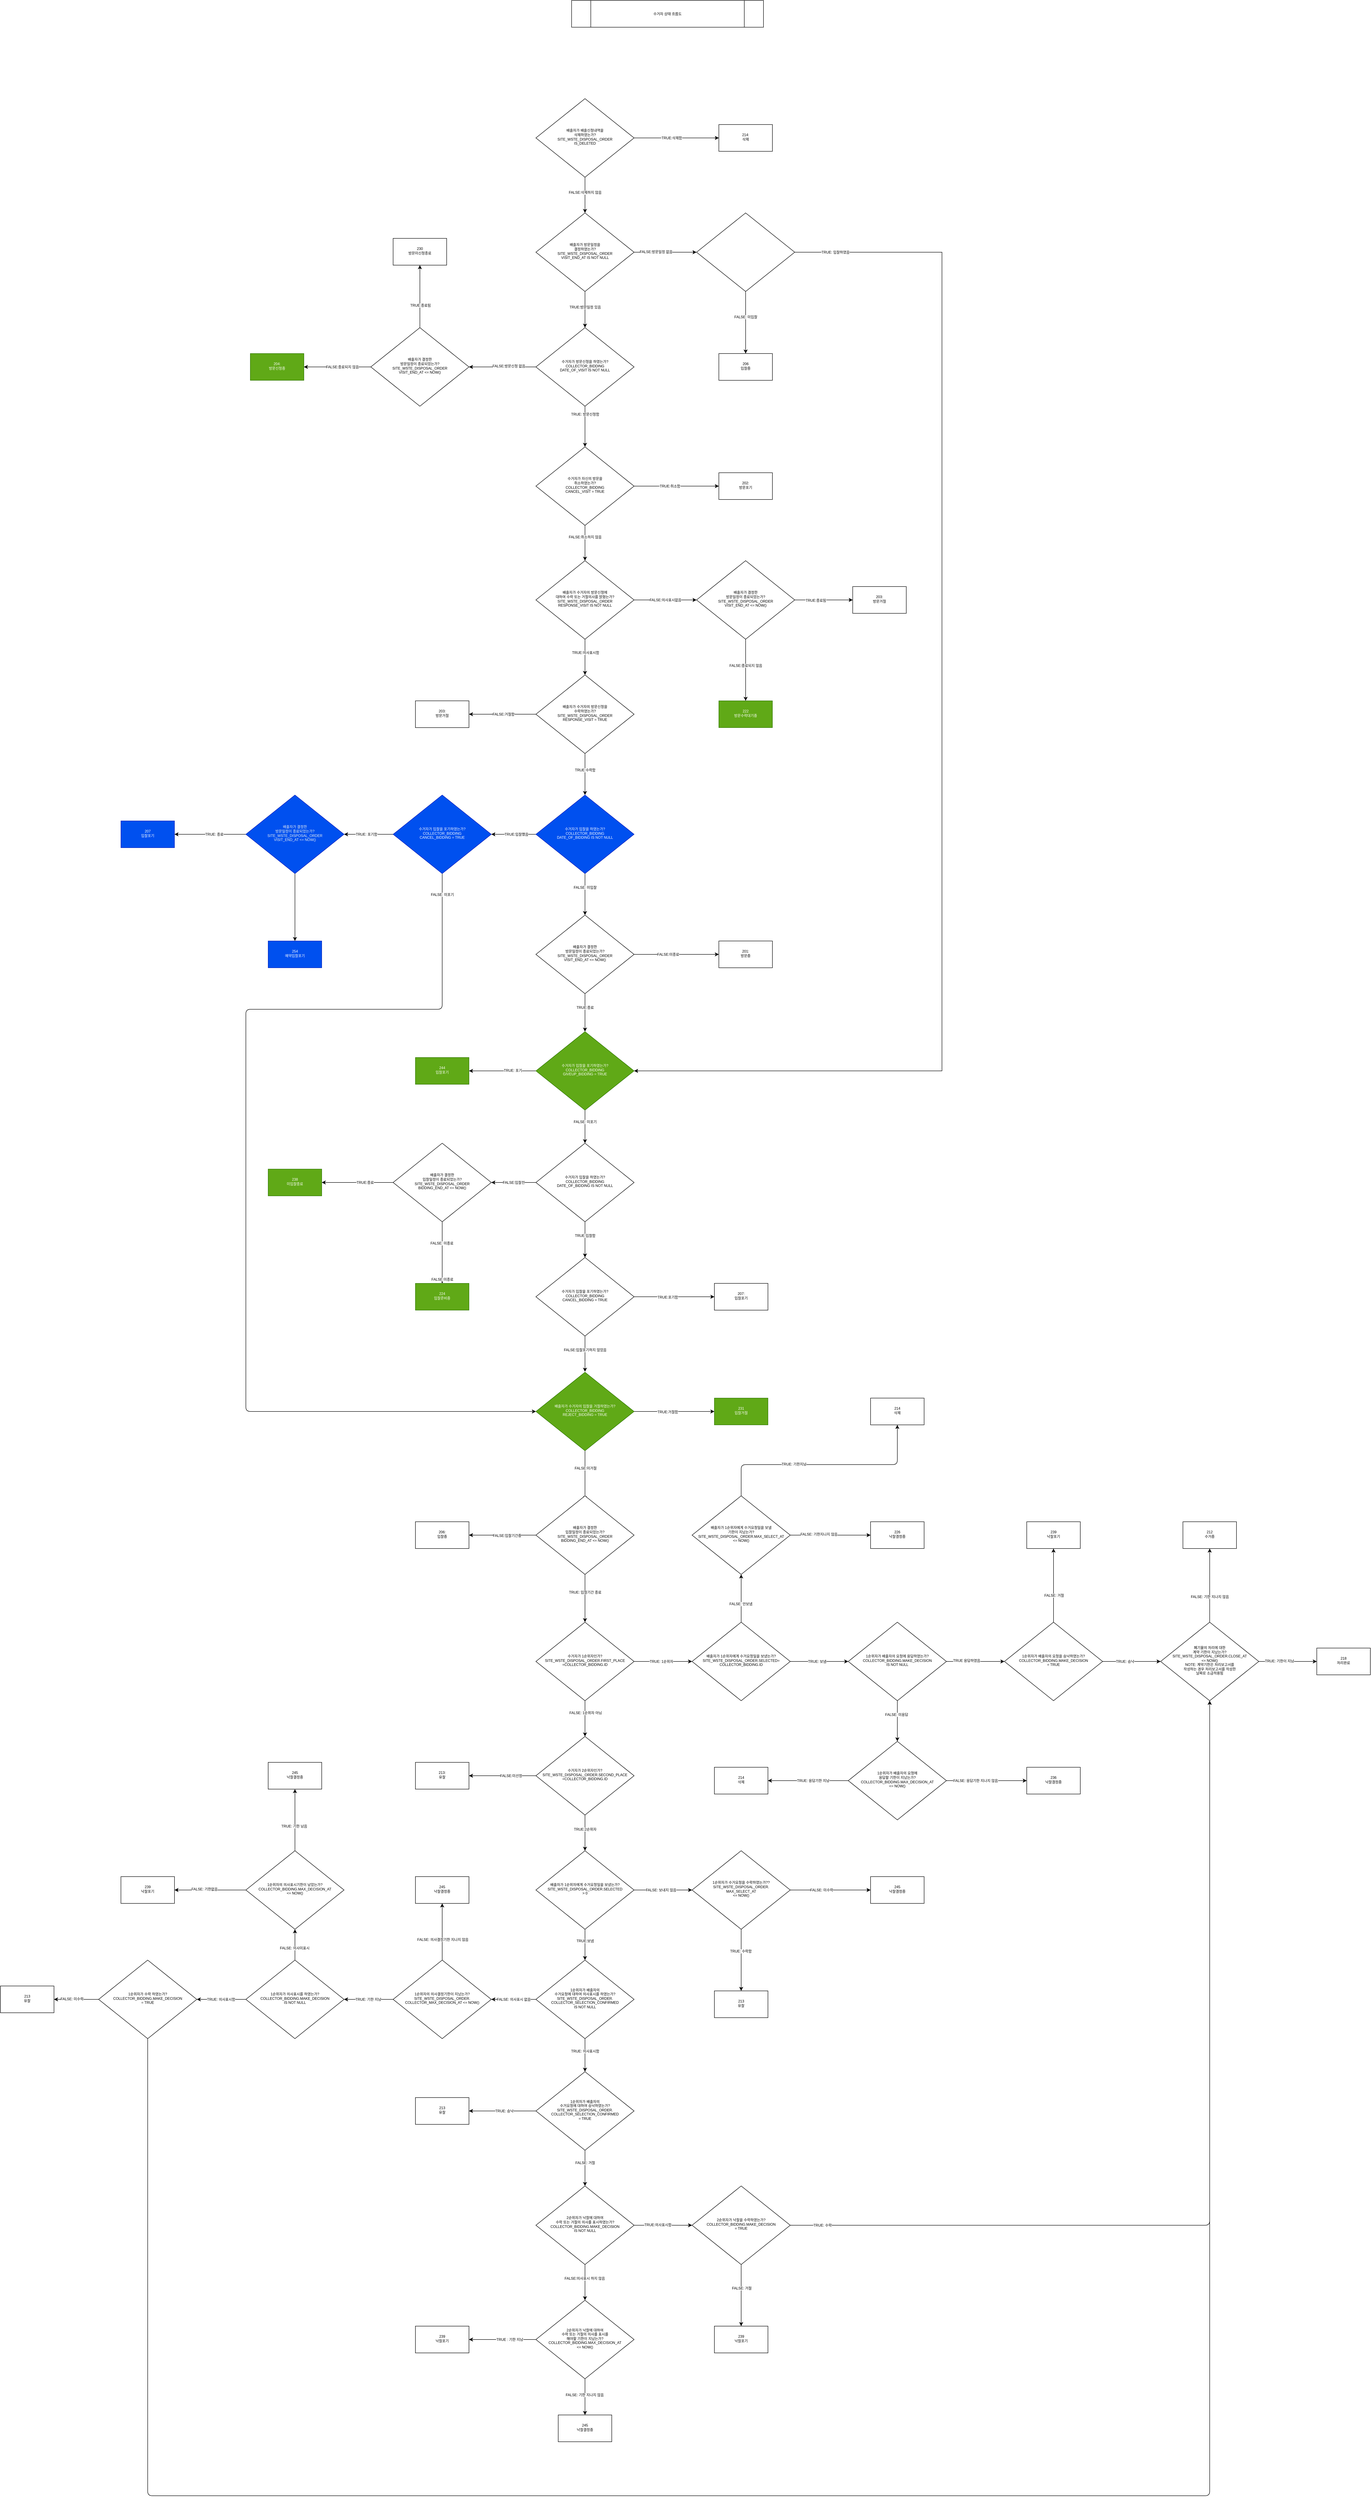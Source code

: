 <mxfile>
    <diagram id="ktWATJik5ayXsvhAUB-e" name="Page-1">
        <mxGraphModel dx="6605" dy="7223" grid="1" gridSize="10" guides="1" tooltips="1" connect="1" arrows="1" fold="1" page="1" pageScale="1" pageWidth="827" pageHeight="1169" math="0" shadow="0">
            <root>
                <mxCell id="0"/>
                <mxCell id="1" parent="0"/>
                <mxCell id="3" value="" style="edgeStyle=orthogonalEdgeStyle;rounded=0;orthogonalLoop=1;jettySize=auto;html=1;fontSize=8;" parent="1" source="7" target="8" edge="1">
                    <mxGeometry relative="1" as="geometry"/>
                </mxCell>
                <mxCell id="4" value="TRUE:삭제함" style="edgeLabel;html=1;align=center;verticalAlign=middle;resizable=0;points=[];fontSize=8;" parent="3" vertex="1" connectable="0">
                    <mxGeometry x="-0.208" y="-2" relative="1" as="geometry">
                        <mxPoint x="9" y="-2" as="offset"/>
                    </mxGeometry>
                </mxCell>
                <mxCell id="5" value="" style="edgeStyle=orthogonalEdgeStyle;rounded=0;orthogonalLoop=1;jettySize=auto;html=1;fontSize=8;" parent="1" source="7" target="13" edge="1">
                    <mxGeometry relative="1" as="geometry"/>
                </mxCell>
                <mxCell id="6" value="FALSE:삭제하지 않음" style="edgeLabel;html=1;align=center;verticalAlign=middle;resizable=0;points=[];fontSize=8;" parent="5" vertex="1" connectable="0">
                    <mxGeometry x="-0.16" relative="1" as="geometry">
                        <mxPoint as="offset"/>
                    </mxGeometry>
                </mxCell>
                <mxCell id="7" value="&lt;font style=&quot;font-size: 8px;&quot;&gt;&lt;span style=&quot;font-size: 8px;&quot;&gt;배출자가 배출신청내역을 &lt;br style=&quot;font-size: 8px;&quot;&gt;삭제하였는가?&lt;br style=&quot;font-size: 8px;&quot;&gt;SITE_WSTE_DISPOSAL_ORDER&lt;/span&gt;&lt;br style=&quot;font-size: 8px;&quot;&gt;&lt;span style=&quot;font-size: 8px;&quot;&gt;IS_DELETED&lt;/span&gt;&lt;br style=&quot;font-size: 8px;&quot;&gt;&lt;/font&gt;" style="rhombus;whiteSpace=wrap;html=1;shadow=0;fontFamily=Helvetica;fontSize=8;align=center;strokeWidth=1;spacing=6;spacingTop=-4;" parent="1" vertex="1">
                    <mxGeometry x="1990" y="-1180" width="220" height="176" as="geometry"/>
                </mxCell>
                <mxCell id="8" value="214:&lt;br style=&quot;font-size: 8px;&quot;&gt;삭제" style="whiteSpace=wrap;html=1;shadow=0;strokeWidth=1;spacing=6;spacingTop=-4;fontSize=8;" parent="1" vertex="1">
                    <mxGeometry x="2400" y="-1122" width="120" height="60" as="geometry"/>
                </mxCell>
                <mxCell id="9" value="" style="edgeStyle=orthogonalEdgeStyle;rounded=0;orthogonalLoop=1;jettySize=auto;html=1;fontSize=8;entryX=0.5;entryY=0;entryDx=0;entryDy=0;" parent="1" source="13" target="19" edge="1">
                    <mxGeometry relative="1" as="geometry">
                        <mxPoint x="2120" y="-668" as="targetPoint"/>
                    </mxGeometry>
                </mxCell>
                <mxCell id="10" value="TRUE:방문일정 있음" style="edgeLabel;html=1;align=center;verticalAlign=middle;resizable=0;points=[];fontSize=8;" parent="9" vertex="1" connectable="0">
                    <mxGeometry x="-0.13" relative="1" as="geometry">
                        <mxPoint as="offset"/>
                    </mxGeometry>
                </mxCell>
                <mxCell id="11" style="edgeStyle=orthogonalEdgeStyle;rounded=0;orthogonalLoop=1;jettySize=auto;html=1;exitX=1;exitY=0.5;exitDx=0;exitDy=0;fontSize=8;entryX=1;entryY=0.5;entryDx=0;entryDy=0;" parent="1" source="317" target="167" edge="1">
                    <mxGeometry relative="1" as="geometry">
                        <mxPoint x="2300" y="1009.143" as="targetPoint"/>
                        <Array as="points">
                            <mxPoint x="2900" y="-836"/>
                            <mxPoint x="2900" y="998"/>
                        </Array>
                    </mxGeometry>
                </mxCell>
                <mxCell id="12" value="&lt;span style=&quot;font-size: 8px&quot;&gt;TRUE: 입찰하였음&lt;/span&gt;" style="edgeLabel;html=1;align=center;verticalAlign=middle;resizable=0;points=[];fontSize=8;" parent="11" vertex="1" connectable="0">
                    <mxGeometry x="-0.971" relative="1" as="geometry">
                        <mxPoint x="49" as="offset"/>
                    </mxGeometry>
                </mxCell>
                <mxCell id="318" style="edgeStyle=orthogonalEdgeStyle;html=1;entryX=0;entryY=0.5;entryDx=0;entryDy=0;fontSize=8;" parent="1" source="13" target="317" edge="1">
                    <mxGeometry relative="1" as="geometry"/>
                </mxCell>
                <mxCell id="319" value="FALSE:방문일정 없음" style="edgeLabel;html=1;align=center;verticalAlign=middle;resizable=0;points=[];fontSize=8;" parent="318" vertex="1" connectable="0">
                    <mxGeometry x="-0.298" y="1" relative="1" as="geometry">
                        <mxPoint as="offset"/>
                    </mxGeometry>
                </mxCell>
                <mxCell id="13" value="&lt;font style=&quot;font-size: 8px;&quot;&gt;&lt;font style=&quot;font-size: 8px;&quot;&gt;배출자가 방문일정을 &lt;br style=&quot;font-size: 8px;&quot;&gt;결정하였는가?&lt;br style=&quot;font-size: 8px;&quot;&gt;&lt;/font&gt;&lt;span style=&quot;font-size: 8px;&quot;&gt;SITE_WSTE_DISPOSAL_ORDER&lt;/span&gt;&lt;br style=&quot;font-size: 8px;&quot;&gt;&lt;span style=&quot;font-size: 8px;&quot;&gt;VISIT_END_AT IS NOT NULL&lt;/span&gt;&lt;br style=&quot;font-size: 8px;&quot;&gt;&lt;/font&gt;" style="rhombus;whiteSpace=wrap;html=1;shadow=0;fontFamily=Helvetica;fontSize=8;align=center;strokeWidth=1;spacing=6;spacingTop=-4;" parent="1" vertex="1">
                    <mxGeometry x="1990" y="-924" width="220" height="176" as="geometry"/>
                </mxCell>
                <mxCell id="14" value="&lt;font style=&quot;font-size: 8px;&quot;&gt;수거자 상태 흐름도&lt;/font&gt;" style="shape=process;whiteSpace=wrap;html=1;backgroundOutline=1;fontSize=8;" parent="1" vertex="1">
                    <mxGeometry x="2070" y="-1400" width="430" height="60" as="geometry"/>
                </mxCell>
                <mxCell id="15" value="" style="edgeStyle=orthogonalEdgeStyle;rounded=0;orthogonalLoop=1;jettySize=auto;html=1;entryX=1;entryY=0.5;entryDx=0;entryDy=0;fontSize=8;" parent="1" source="19" target="120" edge="1">
                    <mxGeometry relative="1" as="geometry">
                        <mxPoint x="1860" y="-510" as="targetPoint"/>
                    </mxGeometry>
                </mxCell>
                <mxCell id="16" value="FALSE:방문신청 없음" style="edgeLabel;html=1;align=center;verticalAlign=middle;resizable=0;points=[];fontSize=8;" parent="15" vertex="1" connectable="0">
                    <mxGeometry x="-0.187" y="-2" relative="1" as="geometry">
                        <mxPoint as="offset"/>
                    </mxGeometry>
                </mxCell>
                <mxCell id="242" value="" style="edgeStyle=orthogonalEdgeStyle;html=1;entryX=0.5;entryY=0;entryDx=0;entryDy=0;fontSize=8;" parent="1" source="19" target="35" edge="1">
                    <mxGeometry relative="1" as="geometry">
                        <mxPoint x="2100" y="-390" as="targetPoint"/>
                    </mxGeometry>
                </mxCell>
                <mxCell id="266" value="TRUE: 방문신청함" style="edgeLabel;html=1;align=center;verticalAlign=middle;resizable=0;points=[];fontSize=8;" parent="242" vertex="1" connectable="0">
                    <mxGeometry x="-0.617" relative="1" as="geometry">
                        <mxPoint as="offset"/>
                    </mxGeometry>
                </mxCell>
                <mxCell id="19" value="&lt;font style=&quot;font-size: 8px;&quot;&gt;&lt;font style=&quot;font-size: 8px;&quot;&gt;&lt;font style=&quot;font-size: 8px;&quot;&gt;수거자가 방문신청을 하였는가?&lt;br style=&quot;font-size: 8px;&quot;&gt;COLLECTOR_BIDDING&lt;br style=&quot;font-size: 8px;&quot;&gt;&lt;/font&gt;DATE_OF_VISIT IS NOT NULL&lt;/font&gt;&lt;br style=&quot;font-size: 8px;&quot;&gt;&lt;/font&gt;" style="rhombus;whiteSpace=wrap;html=1;shadow=0;fontFamily=Helvetica;fontSize=8;align=center;strokeWidth=1;spacing=6;spacingTop=-4;" parent="1" vertex="1">
                    <mxGeometry x="1990" y="-667" width="220" height="176" as="geometry"/>
                </mxCell>
                <mxCell id="20" value="" style="edgeStyle=orthogonalEdgeStyle;rounded=0;orthogonalLoop=1;jettySize=auto;html=1;fontSize=8;" parent="1" source="24" target="29" edge="1">
                    <mxGeometry relative="1" as="geometry"/>
                </mxCell>
                <mxCell id="21" value="TRUE:의사표시함" style="edgeLabel;html=1;align=center;verticalAlign=middle;resizable=0;points=[];fontSize=8;" parent="20" vertex="1" connectable="0">
                    <mxGeometry x="-0.246" y="1" relative="1" as="geometry">
                        <mxPoint as="offset"/>
                    </mxGeometry>
                </mxCell>
                <mxCell id="22" value="" style="edgeStyle=orthogonalEdgeStyle;rounded=0;orthogonalLoop=1;jettySize=auto;html=1;fontSize=8;" parent="1" source="24" target="92" edge="1">
                    <mxGeometry relative="1" as="geometry"/>
                </mxCell>
                <mxCell id="23" value="FALSE:의사표시없음" style="edgeLabel;html=1;align=center;verticalAlign=middle;resizable=0;points=[];fontSize=8;" parent="22" vertex="1" connectable="0">
                    <mxGeometry x="-0.343" y="-1" relative="1" as="geometry">
                        <mxPoint x="24" y="-1" as="offset"/>
                    </mxGeometry>
                </mxCell>
                <mxCell id="24" value="&lt;font style=&quot;font-size: 8px;&quot;&gt;&lt;font style=&quot;font-size: 8px;&quot;&gt;배출자가 수거자의 방문신청에 &lt;br style=&quot;font-size: 8px;&quot;&gt;대하여 수락 또는 거절의사를 밝혔는가?&lt;br style=&quot;font-size: 8px;&quot;&gt;SITE_WSTE_DISPOSAL_ORDER&lt;br style=&quot;font-size: 8px;&quot;&gt;RESPONSE_VISIT IS NOT NULL&lt;/font&gt;&lt;br style=&quot;font-size: 8px;&quot;&gt;&lt;/font&gt;" style="rhombus;whiteSpace=wrap;html=1;shadow=0;fontFamily=Helvetica;fontSize=8;align=center;strokeWidth=1;spacing=6;spacingTop=-4;" parent="1" vertex="1">
                    <mxGeometry x="1990" y="-145" width="220" height="176" as="geometry"/>
                </mxCell>
                <mxCell id="25" value="" style="edgeStyle=orthogonalEdgeStyle;rounded=0;orthogonalLoop=1;jettySize=auto;html=1;fontSize=8;" parent="1" source="29" target="30" edge="1">
                    <mxGeometry relative="1" as="geometry"/>
                </mxCell>
                <mxCell id="26" value="FALSE:거절함" style="edgeLabel;html=1;align=center;verticalAlign=middle;resizable=0;points=[];fontSize=8;" parent="25" vertex="1" connectable="0">
                    <mxGeometry x="0.21" y="-2" relative="1" as="geometry">
                        <mxPoint x="18" y="2" as="offset"/>
                    </mxGeometry>
                </mxCell>
                <mxCell id="27" value="" style="edgeStyle=orthogonalEdgeStyle;rounded=0;orthogonalLoop=1;jettySize=auto;html=1;entryX=0.5;entryY=0;entryDx=0;entryDy=0;fontSize=8;" parent="1" source="29" target="253" edge="1">
                    <mxGeometry relative="1" as="geometry">
                        <mxPoint x="2130" y="635" as="targetPoint"/>
                    </mxGeometry>
                </mxCell>
                <mxCell id="28" value="TRUE:수락함" style="edgeLabel;html=1;align=center;verticalAlign=middle;resizable=0;points=[];fontSize=8;" parent="27" vertex="1" connectable="0">
                    <mxGeometry x="-0.208" relative="1" as="geometry">
                        <mxPoint as="offset"/>
                    </mxGeometry>
                </mxCell>
                <mxCell id="29" value="&lt;span style=&quot;font-size: 8px;&quot;&gt;배출자가 수거자의 방문신청을&lt;br style=&quot;font-size: 8px;&quot;&gt;수락하였는가?&lt;/span&gt;&lt;br style=&quot;font-size: 8px;&quot;&gt;&lt;span style=&quot;font-size: 8px;&quot;&gt;SITE_WSTE_DISPOSAL_ORDER&lt;/span&gt;&lt;br style=&quot;font-size: 8px;&quot;&gt;&lt;span style=&quot;font-size: 8px;&quot;&gt;RESPONSE_VISIT = TRUE&lt;/span&gt;&lt;span style=&quot;font-size: 8px;&quot;&gt;&lt;br style=&quot;font-size: 8px;&quot;&gt;&lt;/span&gt;" style="rhombus;whiteSpace=wrap;html=1;shadow=0;fontFamily=Helvetica;fontSize=8;align=center;strokeWidth=1;spacing=6;spacingTop=-4;" parent="1" vertex="1">
                    <mxGeometry x="1990" y="111" width="220" height="176" as="geometry"/>
                </mxCell>
                <mxCell id="30" value="203:&lt;br style=&quot;font-size: 8px;&quot;&gt;방문거절" style="whiteSpace=wrap;html=1;shadow=0;strokeWidth=1;spacing=6;spacingTop=-4;fontSize=8;" parent="1" vertex="1">
                    <mxGeometry x="1720" y="169" width="120" height="60" as="geometry"/>
                </mxCell>
                <mxCell id="31" value="" style="edgeStyle=orthogonalEdgeStyle;rounded=0;orthogonalLoop=1;jettySize=auto;html=1;fontSize=8;" parent="1" source="35" target="36" edge="1">
                    <mxGeometry relative="1" as="geometry"/>
                </mxCell>
                <mxCell id="32" value="TRUE:취소함" style="edgeLabel;html=1;align=center;verticalAlign=middle;resizable=0;points=[];fontSize=8;" parent="31" vertex="1" connectable="0">
                    <mxGeometry x="-0.163" relative="1" as="geometry">
                        <mxPoint as="offset"/>
                    </mxGeometry>
                </mxCell>
                <mxCell id="33" value="" style="edgeStyle=orthogonalEdgeStyle;rounded=0;orthogonalLoop=1;jettySize=auto;html=1;entryX=0.5;entryY=0;entryDx=0;entryDy=0;fontSize=8;" parent="1" source="35" target="24" edge="1">
                    <mxGeometry relative="1" as="geometry">
                        <mxPoint x="2110" y="-165" as="targetPoint"/>
                    </mxGeometry>
                </mxCell>
                <mxCell id="34" value="FALSE:취소하지 않음" style="edgeLabel;html=1;align=center;verticalAlign=middle;resizable=0;points=[];fontSize=8;" parent="33" vertex="1" connectable="0">
                    <mxGeometry x="-0.353" relative="1" as="geometry">
                        <mxPoint as="offset"/>
                    </mxGeometry>
                </mxCell>
                <mxCell id="35" value="&lt;font style=&quot;font-size: 8px;&quot;&gt;&lt;font style=&quot;font-size: 8px;&quot;&gt;수거자가 자신의 방문을&lt;br style=&quot;font-size: 8px;&quot;&gt;취소하였는가?&lt;br style=&quot;font-size: 8px;&quot;&gt;&lt;font style=&quot;font-size: 8px;&quot;&gt;COLLECTOR_BIDDING&lt;br style=&quot;font-size: 8px;&quot;&gt;&lt;/font&gt;CANCEL_VISIT = TRUE&lt;/font&gt;&lt;br style=&quot;font-size: 8px;&quot;&gt;&lt;/font&gt;" style="rhombus;whiteSpace=wrap;html=1;shadow=0;fontFamily=Helvetica;fontSize=8;align=center;strokeWidth=1;spacing=6;spacingTop=-4;" parent="1" vertex="1">
                    <mxGeometry x="1990" y="-400" width="220" height="176" as="geometry"/>
                </mxCell>
                <mxCell id="36" value="202:&lt;br style=&quot;font-size: 8px;&quot;&gt;방문포기" style="whiteSpace=wrap;html=1;shadow=0;strokeWidth=1;spacing=6;spacingTop=-4;fontSize=8;" parent="1" vertex="1">
                    <mxGeometry x="2400" y="-342" width="120" height="60" as="geometry"/>
                </mxCell>
                <mxCell id="37" value="" style="edgeStyle=orthogonalEdgeStyle;rounded=0;orthogonalLoop=1;jettySize=auto;html=1;fontSize=8;" parent="1" source="41" target="42" edge="1">
                    <mxGeometry relative="1" as="geometry"/>
                </mxCell>
                <mxCell id="38" value="FALSE:미종료" style="edgeLabel;html=1;align=center;verticalAlign=middle;resizable=0;points=[];fontSize=8;" parent="37" vertex="1" connectable="0">
                    <mxGeometry x="0.172" y="2" relative="1" as="geometry">
                        <mxPoint x="-36" y="2" as="offset"/>
                    </mxGeometry>
                </mxCell>
                <mxCell id="39" value="" style="edgeStyle=orthogonalEdgeStyle;rounded=0;orthogonalLoop=1;jettySize=auto;html=1;fontSize=8;" parent="1" source="41" edge="1">
                    <mxGeometry relative="1" as="geometry">
                        <mxPoint x="2100" y="910" as="targetPoint"/>
                    </mxGeometry>
                </mxCell>
                <mxCell id="40" value="TRUE:종료" style="edgeLabel;html=1;align=center;verticalAlign=middle;resizable=0;points=[];fontSize=8;" parent="39" vertex="1" connectable="0">
                    <mxGeometry x="-0.275" relative="1" as="geometry">
                        <mxPoint as="offset"/>
                    </mxGeometry>
                </mxCell>
                <mxCell id="41" value="&lt;span style=&quot;font-size: 8px;&quot;&gt;배출자가 결정한&lt;/span&gt;&lt;br style=&quot;font-size: 8px;&quot;&gt;&lt;span style=&quot;font-size: 8px;&quot;&gt;방문일정이 종료되었는가?&lt;/span&gt;&lt;span style=&quot;font-size: 8px;&quot;&gt;&lt;br style=&quot;font-size: 8px;&quot;&gt;&lt;/span&gt;&lt;span style=&quot;font-size: 8px;&quot;&gt;SITE_WSTE_DISPOSAL_ORDER&lt;/span&gt;&lt;br style=&quot;font-size: 8px;&quot;&gt;&lt;span style=&quot;font-size: 8px;&quot;&gt;VISIT_END_AT &amp;lt;= NOW()&lt;/span&gt;&lt;span style=&quot;font-size: 8px;&quot;&gt;&lt;br style=&quot;font-size: 8px;&quot;&gt;&lt;/span&gt;" style="rhombus;whiteSpace=wrap;html=1;shadow=0;fontFamily=Helvetica;fontSize=8;align=center;strokeWidth=1;spacing=6;spacingTop=-4;" parent="1" vertex="1">
                    <mxGeometry x="1990" y="649" width="220" height="176" as="geometry"/>
                </mxCell>
                <mxCell id="42" value="201:&lt;br style=&quot;font-size: 8px;&quot;&gt;방문중" style="whiteSpace=wrap;html=1;shadow=0;strokeWidth=1;spacing=6;spacingTop=-4;fontSize=8;" parent="1" vertex="1">
                    <mxGeometry x="2400" y="707" width="120" height="60" as="geometry"/>
                </mxCell>
                <mxCell id="43" value="" style="edgeStyle=orthogonalEdgeStyle;rounded=0;orthogonalLoop=1;jettySize=auto;html=1;entryX=1;entryY=0.5;entryDx=0;entryDy=0;fontSize=8;" parent="1" source="47" target="115" edge="1">
                    <mxGeometry relative="1" as="geometry">
                        <mxPoint x="1850" y="1304" as="targetPoint"/>
                    </mxGeometry>
                </mxCell>
                <mxCell id="44" value="FALSE:입찰전" style="edgeLabel;html=1;align=center;verticalAlign=middle;resizable=0;points=[];fontSize=8;" parent="43" vertex="1" connectable="0">
                    <mxGeometry x="-0.315" y="1" relative="1" as="geometry">
                        <mxPoint x="-16" y="-1" as="offset"/>
                    </mxGeometry>
                </mxCell>
                <mxCell id="45" value="" style="edgeStyle=orthogonalEdgeStyle;rounded=0;orthogonalLoop=1;jettySize=auto;html=1;fontSize=8;" parent="1" source="47" target="52" edge="1">
                    <mxGeometry relative="1" as="geometry"/>
                </mxCell>
                <mxCell id="46" value="TRUE:입찰함" style="edgeLabel;html=1;align=center;verticalAlign=middle;resizable=0;points=[];fontSize=8;" parent="45" vertex="1" connectable="0">
                    <mxGeometry x="-0.24" relative="1" as="geometry">
                        <mxPoint as="offset"/>
                    </mxGeometry>
                </mxCell>
                <mxCell id="47" value="&lt;span style=&quot;font-size: 8px;&quot;&gt;수거자가 입찰을 하였는가?&lt;/span&gt;&lt;br style=&quot;font-size: 8px;&quot;&gt;&lt;font style=&quot;font-size: 8px;&quot;&gt;COLLECTOR_BIDDING&lt;br style=&quot;font-size: 8px;&quot;&gt;&lt;/font&gt;&lt;span style=&quot;font-size: 8px;&quot;&gt;DATE_OF_BIDDING IS NOT NULL&lt;/span&gt;&lt;span style=&quot;font-size: 8px;&quot;&gt;&lt;br style=&quot;font-size: 8px;&quot;&gt;&lt;/span&gt;" style="rhombus;whiteSpace=wrap;html=1;shadow=0;fontFamily=Helvetica;fontSize=8;align=center;strokeWidth=1;spacing=6;spacingTop=-4;" parent="1" vertex="1">
                    <mxGeometry x="1990" y="1160" width="220" height="176" as="geometry"/>
                </mxCell>
                <mxCell id="48" value="" style="edgeStyle=orthogonalEdgeStyle;rounded=0;orthogonalLoop=1;jettySize=auto;html=1;fontSize=8;" parent="1" source="52" target="53" edge="1">
                    <mxGeometry relative="1" as="geometry"/>
                </mxCell>
                <mxCell id="49" value="TRUE:포기함" style="edgeLabel;html=1;align=center;verticalAlign=middle;resizable=0;points=[];fontSize=8;" parent="48" vertex="1" connectable="0">
                    <mxGeometry x="-0.173" y="-1" relative="1" as="geometry">
                        <mxPoint as="offset"/>
                    </mxGeometry>
                </mxCell>
                <mxCell id="50" value="" style="edgeStyle=orthogonalEdgeStyle;rounded=0;orthogonalLoop=1;jettySize=auto;html=1;fontSize=8;" parent="1" source="52" edge="1">
                    <mxGeometry relative="1" as="geometry">
                        <mxPoint x="2100" y="1672" as="targetPoint"/>
                    </mxGeometry>
                </mxCell>
                <mxCell id="51" value="FALSE:입찰포기하지 않았음" style="edgeLabel;html=1;align=center;verticalAlign=middle;resizable=0;points=[];fontSize=8;" parent="50" vertex="1" connectable="0">
                    <mxGeometry x="-0.227" relative="1" as="geometry">
                        <mxPoint as="offset"/>
                    </mxGeometry>
                </mxCell>
                <mxCell id="52" value="&lt;span style=&quot;font-size: 8px;&quot;&gt;수거자가 입찰을 포기하였는가?&lt;/span&gt;&lt;br style=&quot;font-size: 8px;&quot;&gt;&lt;font style=&quot;font-size: 8px;&quot;&gt;COLLECTOR_BIDDING&lt;br style=&quot;font-size: 8px;&quot;&gt;&lt;/font&gt;&lt;span style=&quot;font-size: 8px;&quot;&gt;CANCEL_BIDDING = TRUE&lt;/span&gt;&lt;span style=&quot;font-size: 8px;&quot;&gt;&lt;br style=&quot;font-size: 8px;&quot;&gt;&lt;/span&gt;" style="rhombus;whiteSpace=wrap;html=1;shadow=0;fontFamily=Helvetica;fontSize=8;align=center;strokeWidth=1;spacing=6;spacingTop=-4;" parent="1" vertex="1">
                    <mxGeometry x="1990" y="1416" width="220" height="176" as="geometry"/>
                </mxCell>
                <mxCell id="53" value="207:&lt;br style=&quot;font-size: 8px;&quot;&gt;입찰포기" style="whiteSpace=wrap;html=1;shadow=0;strokeWidth=1;spacing=6;spacingTop=-4;fontSize=8;" parent="1" vertex="1">
                    <mxGeometry x="2390" y="1474" width="120" height="60" as="geometry"/>
                </mxCell>
                <mxCell id="54" value="" style="edgeStyle=orthogonalEdgeStyle;rounded=0;orthogonalLoop=1;jettySize=auto;html=1;fontSize=8;" parent="1" source="58" target="63" edge="1">
                    <mxGeometry relative="1" as="geometry"/>
                </mxCell>
                <mxCell id="55" value="FALSE: 1순위자 아님" style="edgeLabel;html=1;align=center;verticalAlign=middle;resizable=0;points=[];fontSize=8;" parent="54" vertex="1" connectable="0">
                    <mxGeometry x="-0.328" y="1" relative="1" as="geometry">
                        <mxPoint as="offset"/>
                    </mxGeometry>
                </mxCell>
                <mxCell id="56" value="" style="edgeStyle=orthogonalEdgeStyle;rounded=0;orthogonalLoop=1;jettySize=auto;html=1;fontSize=8;" parent="1" source="58" target="106" edge="1">
                    <mxGeometry relative="1" as="geometry"/>
                </mxCell>
                <mxCell id="57" value="TRUE: 1순위자" style="edgeLabel;html=1;align=center;verticalAlign=middle;resizable=0;points=[];fontSize=8;" parent="56" vertex="1" connectable="0">
                    <mxGeometry x="-0.257" y="-1" relative="1" as="geometry">
                        <mxPoint x="12" y="-1" as="offset"/>
                    </mxGeometry>
                </mxCell>
                <mxCell id="58" value="&lt;font style=&quot;font-size: 8px;&quot;&gt;수거자가 1순위자인가?&lt;br style=&quot;font-size: 8px;&quot;&gt;SITE_WSTE_DISPOSAL_ORDER.&lt;font style=&quot;font-size: 8px;&quot;&gt;FIRST_PLACE&lt;br style=&quot;font-size: 8px;&quot;&gt;&lt;/font&gt;=COLLECTOR_BIDDING.ID&lt;/font&gt;" style="rhombus;whiteSpace=wrap;html=1;shadow=0;fontFamily=Helvetica;fontSize=8;align=center;strokeWidth=1;spacing=6;spacingTop=-4;" parent="1" vertex="1">
                    <mxGeometry x="1990" y="2233" width="220" height="176" as="geometry"/>
                </mxCell>
                <mxCell id="59" value="" style="edgeStyle=orthogonalEdgeStyle;rounded=0;orthogonalLoop=1;jettySize=auto;html=1;fontSize=8;" parent="1" source="63" target="64" edge="1">
                    <mxGeometry relative="1" as="geometry"/>
                </mxCell>
                <mxCell id="60" value="FALSE:미선정" style="edgeLabel;html=1;align=center;verticalAlign=middle;resizable=0;points=[];fontSize=8;" parent="59" vertex="1" connectable="0">
                    <mxGeometry x="-0.248" relative="1" as="geometry">
                        <mxPoint as="offset"/>
                    </mxGeometry>
                </mxCell>
                <mxCell id="61" value="" style="edgeStyle=orthogonalEdgeStyle;rounded=0;orthogonalLoop=1;jettySize=auto;html=1;fontSize=8;" parent="1" source="63" target="69" edge="1">
                    <mxGeometry relative="1" as="geometry"/>
                </mxCell>
                <mxCell id="62" value="TRUE:2순위자" style="edgeLabel;html=1;align=center;verticalAlign=middle;resizable=0;points=[];fontSize=8;" parent="61" vertex="1" connectable="0">
                    <mxGeometry x="-0.194" relative="1" as="geometry">
                        <mxPoint as="offset"/>
                    </mxGeometry>
                </mxCell>
                <mxCell id="63" value="&lt;font style=&quot;font-size: 8px;&quot;&gt;수거자가 2순위자인가?&lt;br style=&quot;font-size: 8px;&quot;&gt;SITE_WSTE_DISPOSAL_ORDER.SECOND&lt;font style=&quot;font-size: 8px;&quot;&gt;_PLACE&lt;br style=&quot;font-size: 8px;&quot;&gt;&lt;/font&gt;=COLLECTOR_BIDDING.ID&lt;/font&gt;&lt;span style=&quot;font-size: 8px;&quot;&gt;&lt;br style=&quot;font-size: 8px;&quot;&gt;&lt;/span&gt;" style="rhombus;whiteSpace=wrap;html=1;shadow=0;fontFamily=Helvetica;fontSize=8;align=center;strokeWidth=1;spacing=6;spacingTop=-4;" parent="1" vertex="1">
                    <mxGeometry x="1990" y="2489" width="220" height="176" as="geometry"/>
                </mxCell>
                <mxCell id="64" value="213:&lt;br style=&quot;font-size: 8px;&quot;&gt;유찰" style="whiteSpace=wrap;html=1;shadow=0;strokeWidth=1;spacing=6;spacingTop=-4;fontSize=8;" parent="1" vertex="1">
                    <mxGeometry x="1720" y="2547" width="120" height="60" as="geometry"/>
                </mxCell>
                <mxCell id="65" value="" style="edgeStyle=orthogonalEdgeStyle;rounded=0;orthogonalLoop=1;jettySize=auto;html=1;fontSize=8;entryX=0.5;entryY=0;entryDx=0;entryDy=0;" parent="1" source="69" target="275" edge="1">
                    <mxGeometry relative="1" as="geometry"/>
                </mxCell>
                <mxCell id="66" value="&lt;font style=&quot;font-size: 8px;&quot;&gt;TRUE:보냄&lt;/font&gt;" style="edgeLabel;html=1;align=center;verticalAlign=middle;resizable=0;points=[];fontSize=8;" parent="65" vertex="1" connectable="0">
                    <mxGeometry x="-0.265" relative="1" as="geometry">
                        <mxPoint as="offset"/>
                    </mxGeometry>
                </mxCell>
                <mxCell id="67" value="" style="edgeStyle=orthogonalEdgeStyle;rounded=0;orthogonalLoop=1;jettySize=auto;html=1;fontSize=8;" parent="1" source="69" target="99" edge="1">
                    <mxGeometry relative="1" as="geometry"/>
                </mxCell>
                <mxCell id="68" value="&lt;font style=&quot;font-size: 8px;&quot;&gt;FALSE: 보내지 않음&lt;/font&gt;" style="edgeLabel;html=1;align=center;verticalAlign=middle;resizable=0;points=[];fontSize=8;" parent="67" vertex="1" connectable="0">
                    <mxGeometry x="-0.4" y="1" relative="1" as="geometry">
                        <mxPoint x="21" y="1" as="offset"/>
                    </mxGeometry>
                </mxCell>
                <mxCell id="69" value="&lt;span style=&quot;font-size: 8px;&quot;&gt;배출자가 1순위자에게 수거요청일을 보냈는가?&lt;br style=&quot;font-size: 8px;&quot;&gt;SITE_WSTE_DISPOSAL_ORDER.SELECTED&lt;br style=&quot;font-size: 8px;&quot;&gt;&amp;gt; 0&lt;br style=&quot;font-size: 8px;&quot;&gt;&lt;/span&gt;" style="rhombus;whiteSpace=wrap;html=1;shadow=0;fontFamily=Helvetica;fontSize=8;align=center;strokeWidth=1;spacing=6;spacingTop=-4;" parent="1" vertex="1">
                    <mxGeometry x="1990" y="2745" width="220" height="176" as="geometry"/>
                </mxCell>
                <mxCell id="70" value="" style="edgeStyle=orthogonalEdgeStyle;rounded=0;orthogonalLoop=1;jettySize=auto;html=1;fontSize=8;" parent="1" source="74" target="75" edge="1">
                    <mxGeometry relative="1" as="geometry"/>
                </mxCell>
                <mxCell id="71" value="TRUE: 승낙" style="edgeLabel;html=1;align=center;verticalAlign=middle;resizable=0;points=[];fontSize=8;" parent="70" vertex="1" connectable="0">
                    <mxGeometry x="0.166" y="1" relative="1" as="geometry">
                        <mxPoint x="16" y="-1" as="offset"/>
                    </mxGeometry>
                </mxCell>
                <mxCell id="72" value="" style="edgeStyle=orthogonalEdgeStyle;rounded=0;orthogonalLoop=1;jettySize=auto;html=1;fontSize=8;" parent="1" source="74" target="80" edge="1">
                    <mxGeometry relative="1" as="geometry"/>
                </mxCell>
                <mxCell id="73" value="FALSE: 거절" style="edgeLabel;html=1;align=center;verticalAlign=middle;resizable=0;points=[];fontSize=8;" parent="72" vertex="1" connectable="0">
                    <mxGeometry x="-0.305" relative="1" as="geometry">
                        <mxPoint as="offset"/>
                    </mxGeometry>
                </mxCell>
                <mxCell id="74" value="&lt;span style=&quot;font-size: 8px;&quot;&gt;1순위자가 배출자의 &lt;br style=&quot;font-size: 8px;&quot;&gt;수거요청에 대하여 승낙하였는가?&lt;br style=&quot;font-size: 8px;&quot;&gt;SITE_WSTE_DISPOSAL_ORDER.&lt;br style=&quot;font-size: 8px;&quot;&gt;COLLECTOR_SELECTION_CONFIRMED&lt;br style=&quot;font-size: 8px;&quot;&gt;= TRUE&lt;br style=&quot;font-size: 8px;&quot;&gt;&lt;/span&gt;" style="rhombus;whiteSpace=wrap;html=1;shadow=0;fontFamily=Helvetica;fontSize=8;align=center;strokeWidth=1;spacing=6;spacingTop=-4;" parent="1" vertex="1">
                    <mxGeometry x="1990" y="3240" width="220" height="176" as="geometry"/>
                </mxCell>
                <mxCell id="75" value="213&lt;br style=&quot;font-size: 8px;&quot;&gt;유찰" style="whiteSpace=wrap;html=1;shadow=0;strokeWidth=1;spacing=6;spacingTop=-4;fontSize=8;" parent="1" vertex="1">
                    <mxGeometry x="1720" y="3298" width="120" height="60" as="geometry"/>
                </mxCell>
                <mxCell id="76" value="" style="edgeStyle=orthogonalEdgeStyle;rounded=0;orthogonalLoop=1;jettySize=auto;html=1;entryX=0;entryY=0.5;entryDx=0;entryDy=0;fontSize=8;" parent="1" source="80" target="222" edge="1">
                    <mxGeometry relative="1" as="geometry">
                        <mxPoint x="1840" y="3405" as="targetPoint"/>
                    </mxGeometry>
                </mxCell>
                <mxCell id="77" value="TRUE:의사표시함" style="edgeLabel;html=1;align=center;verticalAlign=middle;resizable=0;points=[];fontSize=8;" parent="76" vertex="1" connectable="0">
                    <mxGeometry x="-0.184" y="1" relative="1" as="geometry">
                        <mxPoint as="offset"/>
                    </mxGeometry>
                </mxCell>
                <mxCell id="78" value="" style="edgeStyle=orthogonalEdgeStyle;rounded=0;orthogonalLoop=1;jettySize=auto;html=1;fontSize=8;entryX=0.5;entryY=0;entryDx=0;entryDy=0;" parent="1" source="80" target="227" edge="1">
                    <mxGeometry relative="1" as="geometry">
                        <mxPoint x="2110" y="3779" as="targetPoint"/>
                    </mxGeometry>
                </mxCell>
                <mxCell id="79" value="&lt;span style=&quot;font-size: 8px;&quot;&gt;FALSE:의사표시 하지 않음&lt;/span&gt;" style="edgeLabel;html=1;align=center;verticalAlign=middle;resizable=0;points=[];fontSize=8;" parent="78" vertex="1" connectable="0">
                    <mxGeometry x="-0.228" y="-1" relative="1" as="geometry">
                        <mxPoint as="offset"/>
                    </mxGeometry>
                </mxCell>
                <mxCell id="80" value="&lt;span style=&quot;font-size: 8px;&quot;&gt;2순위자가 낙찰에 대하여&lt;br style=&quot;font-size: 8px;&quot;&gt;수락 또는 거절의 의사를 표시하였는가?&lt;br style=&quot;font-size: 8px;&quot;&gt;COLLECTOR_BIDDING.MAKE_DECISION&lt;br style=&quot;font-size: 8px;&quot;&gt;IS NOT NULL&lt;br style=&quot;font-size: 8px;&quot;&gt;&lt;/span&gt;" style="rhombus;whiteSpace=wrap;html=1;shadow=0;fontFamily=Helvetica;fontSize=8;align=center;strokeWidth=1;spacing=6;spacingTop=-4;" parent="1" vertex="1">
                    <mxGeometry x="1990" y="3496" width="220" height="176" as="geometry"/>
                </mxCell>
                <mxCell id="82" value="" style="edgeStyle=orthogonalEdgeStyle;rounded=0;orthogonalLoop=1;jettySize=auto;html=1;fontSize=8;" parent="1" source="86" edge="1">
                    <mxGeometry relative="1" as="geometry">
                        <mxPoint x="2100" y="1960" as="targetPoint"/>
                    </mxGeometry>
                </mxCell>
                <mxCell id="83" value="FALSE:미거절" style="edgeLabel;html=1;align=center;verticalAlign=middle;resizable=0;points=[];fontSize=8;" parent="82" vertex="1" connectable="0">
                    <mxGeometry x="-0.308" y="1" relative="1" as="geometry">
                        <mxPoint as="offset"/>
                    </mxGeometry>
                </mxCell>
                <mxCell id="84" value="" style="edgeStyle=orthogonalEdgeStyle;rounded=0;orthogonalLoop=1;jettySize=auto;html=1;exitX=0;exitY=0.5;exitDx=0;exitDy=0;fontSize=8;" parent="1" source="182" target="87" edge="1">
                    <mxGeometry relative="1" as="geometry"/>
                </mxCell>
                <mxCell id="85" value="FALSE:입찰기간중" style="edgeLabel;html=1;align=center;verticalAlign=middle;resizable=0;points=[];fontSize=8;" parent="84" vertex="1" connectable="0">
                    <mxGeometry x="-0.126" y="1" relative="1" as="geometry">
                        <mxPoint as="offset"/>
                    </mxGeometry>
                </mxCell>
                <mxCell id="86" value="&lt;span style=&quot;font-size: 8px;&quot;&gt;배출자가 수거자의 입찰을 거절하였는가?&lt;/span&gt;&lt;br style=&quot;font-size: 8px;&quot;&gt;&lt;font style=&quot;font-size: 8px;&quot;&gt;COLLECTOR_BIDDING&lt;br style=&quot;font-size: 8px;&quot;&gt;&lt;/font&gt;&lt;span style=&quot;font-size: 8px;&quot;&gt;REJECT_BIDDING&amp;nbsp;= TRUE&lt;/span&gt;" style="rhombus;whiteSpace=wrap;html=1;shadow=0;fontFamily=Helvetica;fontSize=8;align=center;strokeWidth=1;spacing=6;spacingTop=-4;fillColor=#60a917;fontColor=#ffffff;strokeColor=#2D7600;" parent="1" vertex="1">
                    <mxGeometry x="1990" y="1673" width="220" height="176" as="geometry"/>
                </mxCell>
                <mxCell id="87" value="206:&lt;br style=&quot;font-size: 8px;&quot;&gt;입찰중" style="whiteSpace=wrap;html=1;shadow=0;strokeWidth=1;spacing=6;spacingTop=-4;fontSize=8;" parent="1" vertex="1">
                    <mxGeometry x="1720" y="2008" width="120" height="60" as="geometry"/>
                </mxCell>
                <mxCell id="88" value="" style="edgeStyle=orthogonalEdgeStyle;rounded=0;orthogonalLoop=1;jettySize=auto;html=1;fontSize=8;" parent="1" source="92" target="93" edge="1">
                    <mxGeometry relative="1" as="geometry"/>
                </mxCell>
                <mxCell id="89" value="TRUE:종료됨" style="edgeLabel;html=1;align=center;verticalAlign=middle;resizable=0;points=[];fontSize=8;" parent="88" vertex="1" connectable="0">
                    <mxGeometry x="-0.288" y="-1" relative="1" as="geometry">
                        <mxPoint as="offset"/>
                    </mxGeometry>
                </mxCell>
                <mxCell id="90" value="" style="edgeStyle=orthogonalEdgeStyle;rounded=0;orthogonalLoop=1;jettySize=auto;html=1;fontSize=8;" parent="1" source="92" target="94" edge="1">
                    <mxGeometry relative="1" as="geometry"/>
                </mxCell>
                <mxCell id="91" value="FALSE:종료되지 않음" style="edgeLabel;html=1;align=center;verticalAlign=middle;resizable=0;points=[];fontSize=8;" parent="90" vertex="1" connectable="0">
                    <mxGeometry x="-0.148" relative="1" as="geometry">
                        <mxPoint as="offset"/>
                    </mxGeometry>
                </mxCell>
                <mxCell id="92" value="&lt;font style=&quot;font-size: 8px;&quot;&gt;&lt;span style=&quot;font-size: 8px;&quot;&gt;배출자가 결정한&lt;/span&gt;&lt;br style=&quot;font-size: 8px;&quot;&gt;&lt;span style=&quot;font-size: 8px;&quot;&gt;방문일정이 종료되었는가?&lt;br style=&quot;font-size: 8px;&quot;&gt;&lt;/span&gt;&lt;span style=&quot;font-size: 8px;&quot;&gt;SITE_WSTE_DISPOSAL_ORDER&lt;/span&gt;&lt;br style=&quot;font-size: 8px;&quot;&gt;&lt;span style=&quot;font-size: 8px;&quot;&gt;VISIT_END_AT &amp;lt;= NOW()&lt;/span&gt;&lt;br style=&quot;font-size: 8px;&quot;&gt;&lt;/font&gt;" style="rhombus;whiteSpace=wrap;html=1;shadow=0;fontFamily=Helvetica;fontSize=8;align=center;strokeWidth=1;spacing=6;spacingTop=-4;" parent="1" vertex="1">
                    <mxGeometry x="2350" y="-145" width="220" height="176" as="geometry"/>
                </mxCell>
                <mxCell id="93" value="203:&lt;br style=&quot;font-size: 8px;&quot;&gt;방문거절" style="whiteSpace=wrap;html=1;shadow=0;strokeWidth=1;spacing=6;spacingTop=-4;fontSize=8;" parent="1" vertex="1">
                    <mxGeometry x="2700" y="-87" width="120" height="60" as="geometry"/>
                </mxCell>
                <mxCell id="94" value="222&lt;br style=&quot;font-size: 8px;&quot;&gt;방문수락대기중" style="whiteSpace=wrap;html=1;shadow=0;strokeWidth=1;spacing=6;spacingTop=-4;fillColor=#60a917;fontColor=#ffffff;strokeColor=#2D7600;fontSize=8;" parent="1" vertex="1">
                    <mxGeometry x="2400" y="169" width="120" height="60" as="geometry"/>
                </mxCell>
                <mxCell id="95" value="" style="edgeStyle=orthogonalEdgeStyle;rounded=0;orthogonalLoop=1;jettySize=auto;html=1;fontSize=8;" parent="1" source="99" target="100" edge="1">
                    <mxGeometry relative="1" as="geometry"/>
                </mxCell>
                <mxCell id="96" value="TRUE: 수락함" style="edgeLabel;html=1;align=center;verticalAlign=middle;resizable=0;points=[];fontSize=8;" parent="95" vertex="1" connectable="0">
                    <mxGeometry x="-0.299" y="-1" relative="1" as="geometry">
                        <mxPoint as="offset"/>
                    </mxGeometry>
                </mxCell>
                <mxCell id="97" value="" style="edgeStyle=orthogonalEdgeStyle;rounded=0;orthogonalLoop=1;jettySize=auto;html=1;entryX=0;entryY=0.5;entryDx=0;entryDy=0;fontSize=8;" parent="1" source="99" target="304" edge="1">
                    <mxGeometry relative="1" as="geometry">
                        <mxPoint x="2690" y="2833" as="targetPoint"/>
                    </mxGeometry>
                </mxCell>
                <mxCell id="98" value="FALSE: 미수락" style="edgeLabel;html=1;align=center;verticalAlign=middle;resizable=0;points=[];fontSize=8;" parent="97" vertex="1" connectable="0">
                    <mxGeometry x="-0.638" relative="1" as="geometry">
                        <mxPoint x="37" as="offset"/>
                    </mxGeometry>
                </mxCell>
                <mxCell id="99" value="&lt;font style=&quot;font-size: 8px&quot;&gt;1순위자가 수거요청을 수락하였는가??&lt;br style=&quot;font-size: 8px&quot;&gt;&lt;/font&gt;&lt;span style=&quot;font-size: 8px&quot;&gt;SITE_WSTE_DISPOSAL_ORDER&lt;/span&gt;&lt;span style=&quot;font-size: 8px&quot;&gt;.&lt;br style=&quot;font-size: 8px&quot;&gt;&lt;/span&gt;MAX_SELECT_AT&lt;br style=&quot;font-size: 8px&quot;&gt;&lt;span style=&quot;font-size: 8px&quot;&gt;&amp;lt;= NOW()&lt;br style=&quot;font-size: 8px&quot;&gt;&lt;/span&gt;" style="rhombus;whiteSpace=wrap;html=1;shadow=0;fontFamily=Helvetica;fontSize=8;align=center;strokeWidth=1;spacing=6;spacingTop=-4;" parent="1" vertex="1">
                    <mxGeometry x="2340" y="2745" width="220" height="176" as="geometry"/>
                </mxCell>
                <mxCell id="100" value="213&lt;br style=&quot;font-size: 8px;&quot;&gt;유찰" style="whiteSpace=wrap;html=1;shadow=0;strokeWidth=1;spacing=6;spacingTop=-4;fontSize=8;" parent="1" vertex="1">
                    <mxGeometry x="2390" y="3059" width="120" height="60" as="geometry"/>
                </mxCell>
                <mxCell id="102" value="" style="edgeStyle=orthogonalEdgeStyle;rounded=0;orthogonalLoop=1;jettySize=auto;html=1;entryX=0;entryY=0.5;entryDx=0;entryDy=0;fontSize=8;" parent="1" source="106" target="188" edge="1">
                    <mxGeometry relative="1" as="geometry">
                        <mxPoint x="2660" y="2321" as="targetPoint"/>
                    </mxGeometry>
                </mxCell>
                <mxCell id="103" value="TRUE: 보냄" style="edgeLabel;html=1;align=center;verticalAlign=middle;resizable=0;points=[];fontSize=8;" parent="102" vertex="1" connectable="0">
                    <mxGeometry x="-0.32" relative="1" as="geometry">
                        <mxPoint x="16" as="offset"/>
                    </mxGeometry>
                </mxCell>
                <mxCell id="193" value="" style="edgeStyle=orthogonalEdgeStyle;html=1;fontSize=8;entryX=0.5;entryY=1;entryDx=0;entryDy=0;" parent="1" source="106" target="192" edge="1">
                    <mxGeometry relative="1" as="geometry">
                        <mxPoint x="2470" y="2160" as="targetPoint"/>
                    </mxGeometry>
                </mxCell>
                <mxCell id="194" value="&lt;span style=&quot;font-size: 8px;&quot;&gt;FALSE: 안보냄&lt;/span&gt;" style="edgeLabel;html=1;align=center;verticalAlign=middle;resizable=0;points=[];fontSize=8;" parent="193" vertex="1" connectable="0">
                    <mxGeometry x="-0.227" y="1" relative="1" as="geometry">
                        <mxPoint as="offset"/>
                    </mxGeometry>
                </mxCell>
                <mxCell id="106" value="&lt;span style=&quot;font-size: 8px;&quot;&gt;배출자가 1순위자에게 수거요청일을 보냈는가?&lt;br style=&quot;font-size: 8px;&quot;&gt;&lt;/span&gt;&lt;span style=&quot;font-size: 8px;&quot;&gt;SITE_WSTE_DISPOSAL_ORDER.SELECTED=&lt;br style=&quot;font-size: 8px;&quot;&gt;&lt;/span&gt;&lt;span style=&quot;font-size: 8px;&quot;&gt;COLLECTOR_BIDDING.ID&lt;br style=&quot;font-size: 8px;&quot;&gt;&lt;/span&gt;" style="rhombus;whiteSpace=wrap;html=1;shadow=0;fontFamily=Helvetica;fontSize=8;align=center;strokeWidth=1;spacing=6;spacingTop=-4;" parent="1" vertex="1">
                    <mxGeometry x="2340" y="2233" width="220" height="176" as="geometry"/>
                </mxCell>
                <mxCell id="111" style="edgeStyle=orthogonalEdgeStyle;rounded=0;orthogonalLoop=1;jettySize=auto;html=1;entryX=0.5;entryY=0;entryDx=0;entryDy=0;fontSize=8;exitX=0.5;exitY=1;exitDx=0;exitDy=0;" parent="1" source="115" target="178" edge="1">
                    <mxGeometry relative="1" as="geometry">
                        <mxPoint x="1730" y="1060" as="targetPoint"/>
                    </mxGeometry>
                </mxCell>
                <mxCell id="112" value="FALSE:미종료" style="edgeLabel;html=1;align=center;verticalAlign=middle;resizable=0;points=[];fontSize=8;" parent="111" vertex="1" connectable="0">
                    <mxGeometry x="-0.36" relative="1" as="geometry">
                        <mxPoint y="85" as="offset"/>
                    </mxGeometry>
                </mxCell>
                <mxCell id="181" value="FALSE: 미종료" style="edgeLabel;html=1;align=center;verticalAlign=middle;resizable=0;points=[];fontSize=8;" parent="111" vertex="1" connectable="0">
                    <mxGeometry x="-0.308" y="-1" relative="1" as="geometry">
                        <mxPoint as="offset"/>
                    </mxGeometry>
                </mxCell>
                <mxCell id="113" value="" style="edgeStyle=orthogonalEdgeStyle;rounded=0;orthogonalLoop=1;jettySize=auto;html=1;fontSize=8;" parent="1" source="115" target="123" edge="1">
                    <mxGeometry relative="1" as="geometry"/>
                </mxCell>
                <mxCell id="114" value="TRUE:종료" style="edgeLabel;html=1;align=center;verticalAlign=middle;resizable=0;points=[];fontSize=8;" parent="113" vertex="1" connectable="0">
                    <mxGeometry x="-0.21" y="2" relative="1" as="geometry">
                        <mxPoint y="-2" as="offset"/>
                    </mxGeometry>
                </mxCell>
                <mxCell id="115" value="&lt;span style=&quot;font-size: 8px;&quot;&gt;배출자가 결정한&lt;/span&gt;&lt;br style=&quot;font-size: 8px;&quot;&gt;&lt;span style=&quot;font-size: 8px;&quot;&gt;입찰일정이 종료되었는가?&lt;br style=&quot;font-size: 8px;&quot;&gt;&lt;/span&gt;&lt;span style=&quot;font-size: 8px;&quot;&gt;SITE_WSTE_DISPOSAL_ORDER&lt;/span&gt;&lt;span style=&quot;font-size: 8px;&quot;&gt;&lt;br style=&quot;font-size: 8px;&quot;&gt;&lt;/span&gt;&lt;span style=&quot;font-size: 8px;&quot;&gt;BIDDING_END_AT &amp;lt;= NOW()&lt;/span&gt;" style="rhombus;whiteSpace=wrap;html=1;shadow=0;fontFamily=Helvetica;fontSize=8;align=center;strokeWidth=1;spacing=6;spacingTop=-4;" parent="1" vertex="1">
                    <mxGeometry x="1670" y="1160" width="220" height="176" as="geometry"/>
                </mxCell>
                <mxCell id="116" value="" style="edgeStyle=orthogonalEdgeStyle;rounded=0;orthogonalLoop=1;jettySize=auto;html=1;fontSize=8;" parent="1" source="120" target="121" edge="1">
                    <mxGeometry relative="1" as="geometry"/>
                </mxCell>
                <mxCell id="117" value="TRUE:종료됨" style="edgeLabel;html=1;align=center;verticalAlign=middle;resizable=0;points=[];fontSize=8;" parent="116" vertex="1" connectable="0">
                    <mxGeometry x="-0.288" y="-1" relative="1" as="geometry">
                        <mxPoint as="offset"/>
                    </mxGeometry>
                </mxCell>
                <mxCell id="118" value="" style="edgeStyle=orthogonalEdgeStyle;rounded=0;orthogonalLoop=1;jettySize=auto;html=1;fontSize=8;" parent="1" source="120" target="122" edge="1">
                    <mxGeometry relative="1" as="geometry"/>
                </mxCell>
                <mxCell id="119" value="FALSE:종료되지 않음" style="edgeLabel;html=1;align=center;verticalAlign=middle;resizable=0;points=[];fontSize=8;" parent="118" vertex="1" connectable="0">
                    <mxGeometry x="-0.148" relative="1" as="geometry">
                        <mxPoint as="offset"/>
                    </mxGeometry>
                </mxCell>
                <mxCell id="120" value="&lt;font style=&quot;font-size: 8px;&quot;&gt;&lt;span style=&quot;font-size: 8px;&quot;&gt;배출자가 결정한&lt;/span&gt;&lt;br style=&quot;font-size: 8px;&quot;&gt;&lt;span style=&quot;font-size: 8px;&quot;&gt;방문일정이 종료되었는가?&lt;br style=&quot;font-size: 8px;&quot;&gt;&lt;/span&gt;&lt;span style=&quot;font-size: 8px;&quot;&gt;SITE_WSTE_DISPOSAL_ORDER&lt;/span&gt;&lt;br style=&quot;font-size: 8px;&quot;&gt;&lt;span style=&quot;font-size: 8px;&quot;&gt;VISIT_END_AT &amp;lt;= NOW()&lt;/span&gt;&lt;br style=&quot;font-size: 8px;&quot;&gt;&lt;/font&gt;" style="rhombus;whiteSpace=wrap;html=1;shadow=0;fontFamily=Helvetica;fontSize=8;align=center;strokeWidth=1;spacing=6;spacingTop=-4;" parent="1" vertex="1">
                    <mxGeometry x="1620" y="-667" width="220" height="176" as="geometry"/>
                </mxCell>
                <mxCell id="121" value="230&lt;br style=&quot;font-size: 8px;&quot;&gt;방문미신청종료" style="whiteSpace=wrap;html=1;shadow=0;strokeWidth=1;spacing=6;spacingTop=-4;fontSize=8;" parent="1" vertex="1">
                    <mxGeometry x="1670" y="-867" width="120" height="60" as="geometry"/>
                </mxCell>
                <mxCell id="122" value="204:&lt;br style=&quot;font-size: 8px;&quot;&gt;방문신청중" style="whiteSpace=wrap;html=1;shadow=0;strokeWidth=1;spacing=6;spacingTop=-4;fillColor=#60a917;fontColor=#ffffff;strokeColor=#2D7600;fontSize=8;" parent="1" vertex="1">
                    <mxGeometry x="1350" y="-609" width="120" height="60" as="geometry"/>
                </mxCell>
                <mxCell id="123" value="238&lt;br style=&quot;font-size: 8px;&quot;&gt;미입찰종료" style="whiteSpace=wrap;html=1;shadow=0;strokeWidth=1;spacing=6;spacingTop=-4;fillColor=#60a917;fontColor=#ffffff;strokeColor=#2D7600;fontSize=8;" parent="1" vertex="1">
                    <mxGeometry x="1390" y="1218" width="120" height="60" as="geometry"/>
                </mxCell>
                <mxCell id="168" value="" style="edgeStyle=orthogonalEdgeStyle;html=1;fontSize=8;" parent="1" source="167" target="47" edge="1">
                    <mxGeometry relative="1" as="geometry"/>
                </mxCell>
                <mxCell id="173" value="FALSE: 미포기" style="edgeLabel;html=1;align=center;verticalAlign=middle;resizable=0;points=[];fontSize=8;" parent="168" vertex="1" connectable="0">
                    <mxGeometry x="-0.314" relative="1" as="geometry">
                        <mxPoint as="offset"/>
                    </mxGeometry>
                </mxCell>
                <mxCell id="170" style="edgeStyle=orthogonalEdgeStyle;html=1;fontSize=8;" parent="1" source="167" target="169" edge="1">
                    <mxGeometry relative="1" as="geometry"/>
                </mxCell>
                <mxCell id="171" value="TRUE: 포기" style="edgeLabel;html=1;align=center;verticalAlign=middle;resizable=0;points=[];fontSize=8;" parent="170" vertex="1" connectable="0">
                    <mxGeometry x="-0.3" y="-1" relative="1" as="geometry">
                        <mxPoint as="offset"/>
                    </mxGeometry>
                </mxCell>
                <mxCell id="167" value="&lt;span style=&quot;font-size: 8px;&quot;&gt;수거자가 입찰을 포기하였는가?&lt;br style=&quot;font-size: 8px;&quot;&gt;&lt;/span&gt;&lt;span style=&quot;font-size: 8px;&quot;&gt;COLLECTOR_BIDDING&lt;/span&gt;&lt;br style=&quot;font-size: 8px;&quot;&gt;&lt;span style=&quot;font-size: 8px;&quot;&gt;GIVEUP_BIDDING = TRUE&lt;/span&gt;&lt;span style=&quot;font-size: 8px;&quot;&gt;&lt;br style=&quot;font-size: 8px;&quot;&gt;&lt;/span&gt;" style="rhombus;whiteSpace=wrap;html=1;shadow=0;fontFamily=Helvetica;fontSize=8;align=center;strokeWidth=1;spacing=6;spacingTop=-4;fillColor=#60a917;fontColor=#ffffff;strokeColor=#2D7600;" parent="1" vertex="1">
                    <mxGeometry x="1990" y="910" width="220" height="176" as="geometry"/>
                </mxCell>
                <mxCell id="169" value="244&lt;br style=&quot;font-size: 8px;&quot;&gt;입찰포기" style="whiteSpace=wrap;html=1;shadow=0;strokeWidth=1;spacing=6;spacingTop=-4;fillColor=#60a917;fontColor=#ffffff;strokeColor=#2D7600;fontSize=8;" parent="1" vertex="1">
                    <mxGeometry x="1720" y="968" width="120" height="60" as="geometry"/>
                </mxCell>
                <mxCell id="178" value="224&lt;br style=&quot;font-size: 8px;&quot;&gt;입찰준비중" style="whiteSpace=wrap;html=1;shadow=0;strokeWidth=1;spacing=6;spacingTop=-4;fillColor=#60a917;fontColor=#ffffff;strokeColor=#2D7600;fontSize=8;" parent="1" vertex="1">
                    <mxGeometry x="1720" y="1474" width="120" height="60" as="geometry"/>
                </mxCell>
                <mxCell id="183" value="" style="edgeStyle=orthogonalEdgeStyle;html=1;fontSize=8;" parent="1" source="182" target="58" edge="1">
                    <mxGeometry relative="1" as="geometry"/>
                </mxCell>
                <mxCell id="187" value="TRUE: 입찰기간 종료" style="edgeLabel;html=1;align=center;verticalAlign=middle;resizable=0;points=[];fontSize=8;" parent="183" vertex="1" connectable="0">
                    <mxGeometry x="-0.263" relative="1" as="geometry">
                        <mxPoint as="offset"/>
                    </mxGeometry>
                </mxCell>
                <mxCell id="182" value="&lt;span style=&quot;font-size: 8px;&quot;&gt;배출자가 결정한&lt;/span&gt;&lt;br style=&quot;font-size: 8px;&quot;&gt;&lt;span style=&quot;font-size: 8px;&quot;&gt;입찰일정이 종료되었는가?&lt;br style=&quot;font-size: 8px;&quot;&gt;&lt;/span&gt;&lt;span style=&quot;font-size: 8px;&quot;&gt;SITE_WSTE_DISPOSAL_ORDER&lt;/span&gt;&lt;span style=&quot;font-size: 8px;&quot;&gt;&lt;br style=&quot;font-size: 8px;&quot;&gt;&lt;/span&gt;&lt;span style=&quot;font-size: 8px;&quot;&gt;BIDDING_END_AT &amp;lt;= NOW()&lt;/span&gt;" style="rhombus;whiteSpace=wrap;html=1;shadow=0;fontFamily=Helvetica;fontSize=8;align=center;strokeWidth=1;spacing=6;spacingTop=-4;" parent="1" vertex="1">
                    <mxGeometry x="1990" y="1950" width="220" height="176" as="geometry"/>
                </mxCell>
                <mxCell id="184" value="231&lt;br style=&quot;font-size: 8px;&quot;&gt;입찰거절" style="whiteSpace=wrap;html=1;shadow=0;strokeWidth=1;spacing=6;spacingTop=-4;fillColor=#60a917;fontColor=#ffffff;strokeColor=#2D7600;fontSize=8;" parent="1" vertex="1">
                    <mxGeometry x="2390" y="1731" width="120" height="60" as="geometry"/>
                </mxCell>
                <mxCell id="185" value="" style="edgeStyle=orthogonalEdgeStyle;rounded=0;orthogonalLoop=1;jettySize=auto;html=1;fontSize=8;exitX=1;exitY=0.5;exitDx=0;exitDy=0;" parent="1" source="86" target="184" edge="1">
                    <mxGeometry relative="1" as="geometry">
                        <mxPoint x="2250" y="1850" as="sourcePoint"/>
                        <Array as="points"/>
                    </mxGeometry>
                </mxCell>
                <mxCell id="186" value="TRUE:거절함" style="edgeLabel;html=1;align=center;verticalAlign=middle;resizable=0;points=[];fontSize=8;" parent="185" vertex="1" connectable="0">
                    <mxGeometry x="-0.173" y="-1" relative="1" as="geometry">
                        <mxPoint as="offset"/>
                    </mxGeometry>
                </mxCell>
                <mxCell id="190" value="" style="edgeStyle=orthogonalEdgeStyle;html=1;fontSize=8;" parent="1" source="188" target="189" edge="1">
                    <mxGeometry relative="1" as="geometry"/>
                </mxCell>
                <mxCell id="191" value="TRUE 응답하였음" style="edgeLabel;html=1;align=center;verticalAlign=middle;resizable=0;points=[];fontSize=8;" parent="190" vertex="1" connectable="0">
                    <mxGeometry x="-0.309" y="2" relative="1" as="geometry">
                        <mxPoint as="offset"/>
                    </mxGeometry>
                </mxCell>
                <mxCell id="202" value="" style="edgeStyle=orthogonalEdgeStyle;html=1;fontSize=8;" parent="1" source="188" target="201" edge="1">
                    <mxGeometry relative="1" as="geometry"/>
                </mxCell>
                <mxCell id="203" value="FALSE: 미응답" style="edgeLabel;html=1;align=center;verticalAlign=middle;resizable=0;points=[];fontSize=8;" parent="202" vertex="1" connectable="0">
                    <mxGeometry x="-0.324" y="-2" relative="1" as="geometry">
                        <mxPoint as="offset"/>
                    </mxGeometry>
                </mxCell>
                <mxCell id="188" value="&lt;span style=&quot;font-size: 8px;&quot;&gt;1순위자가 배출자의 요청에 응답하였는가?&lt;br style=&quot;font-size: 8px;&quot;&gt;COLLECTOR_BIDDING.MAKE_DECISION &lt;br style=&quot;font-size: 8px;&quot;&gt;IS NOT NULL&lt;br style=&quot;font-size: 8px;&quot;&gt;&lt;/span&gt;" style="rhombus;whiteSpace=wrap;html=1;shadow=0;fontFamily=Helvetica;fontSize=8;align=center;strokeWidth=1;spacing=6;spacingTop=-4;" parent="1" vertex="1">
                    <mxGeometry x="2690" y="2233" width="220" height="176" as="geometry"/>
                </mxCell>
                <mxCell id="211" style="edgeStyle=orthogonalEdgeStyle;html=1;entryX=0.5;entryY=1;entryDx=0;entryDy=0;fontSize=8;" parent="1" source="189" target="210" edge="1">
                    <mxGeometry relative="1" as="geometry"/>
                </mxCell>
                <mxCell id="212" value="FALSE: 거절" style="edgeLabel;html=1;align=center;verticalAlign=middle;resizable=0;points=[];fontSize=8;" parent="211" vertex="1" connectable="0">
                    <mxGeometry x="-0.266" y="-1" relative="1" as="geometry">
                        <mxPoint as="offset"/>
                    </mxGeometry>
                </mxCell>
                <mxCell id="214" style="edgeStyle=orthogonalEdgeStyle;html=1;entryX=0;entryY=0.5;entryDx=0;entryDy=0;fontSize=8;" parent="1" source="189" target="213" edge="1">
                    <mxGeometry relative="1" as="geometry"/>
                </mxCell>
                <mxCell id="215" value="TRUE: 승낙" style="edgeLabel;html=1;align=center;verticalAlign=middle;resizable=0;points=[];fontSize=8;" parent="214" vertex="1" connectable="0">
                    <mxGeometry x="-0.229" relative="1" as="geometry">
                        <mxPoint as="offset"/>
                    </mxGeometry>
                </mxCell>
                <mxCell id="189" value="&lt;span style=&quot;font-size: 8px;&quot;&gt;1순위자가 배출자의 요청을 승낙하였는가?&lt;br style=&quot;font-size: 8px;&quot;&gt;COLLECTOR_BIDDING.MAKE_DECISION &lt;br style=&quot;font-size: 8px;&quot;&gt;= TRUE&lt;br style=&quot;font-size: 8px;&quot;&gt;&lt;/span&gt;" style="rhombus;whiteSpace=wrap;html=1;shadow=0;fontFamily=Helvetica;fontSize=8;align=center;strokeWidth=1;spacing=6;spacingTop=-4;" parent="1" vertex="1">
                    <mxGeometry x="3040" y="2233" width="220" height="176" as="geometry"/>
                </mxCell>
                <mxCell id="196" style="edgeStyle=orthogonalEdgeStyle;html=1;fontSize=8;exitX=0.5;exitY=0;exitDx=0;exitDy=0;entryX=0.5;entryY=1;entryDx=0;entryDy=0;" parent="1" source="192" target="195" edge="1">
                    <mxGeometry relative="1" as="geometry">
                        <Array as="points">
                            <mxPoint x="2450" y="1880"/>
                            <mxPoint x="2800" y="1880"/>
                        </Array>
                        <mxPoint x="2390" y="1761" as="targetPoint"/>
                    </mxGeometry>
                </mxCell>
                <mxCell id="197" value="TRUE: 기한지남" style="edgeLabel;html=1;align=center;verticalAlign=middle;resizable=0;points=[];fontSize=8;" parent="196" vertex="1" connectable="0">
                    <mxGeometry x="-0.262" y="1" relative="1" as="geometry">
                        <mxPoint as="offset"/>
                    </mxGeometry>
                </mxCell>
                <mxCell id="199" style="edgeStyle=orthogonalEdgeStyle;html=1;fontSize=8;" parent="1" source="192" target="198" edge="1">
                    <mxGeometry relative="1" as="geometry"/>
                </mxCell>
                <mxCell id="200" value="FALSE: 기한지나지 않음" style="edgeLabel;html=1;align=center;verticalAlign=middle;resizable=0;points=[];fontSize=8;" parent="199" vertex="1" connectable="0">
                    <mxGeometry x="-0.29" y="2" relative="1" as="geometry">
                        <mxPoint as="offset"/>
                    </mxGeometry>
                </mxCell>
                <mxCell id="192" value="&lt;span style=&quot;font-size: 8px;&quot;&gt;배출자가 1순위자에게 수거요청일을 보낼 &lt;br style=&quot;font-size: 8px;&quot;&gt;기한이 지났는가?&lt;br style=&quot;font-size: 8px;&quot;&gt;SITE_WSTE_DISPOSAL_ORDER.MAX_SELECT_AT&lt;br style=&quot;font-size: 8px;&quot;&gt;&amp;lt;= NOW()&lt;br style=&quot;font-size: 8px;&quot;&gt;&lt;/span&gt;" style="rhombus;whiteSpace=wrap;html=1;shadow=0;fontFamily=Helvetica;fontSize=8;align=center;strokeWidth=1;spacing=6;spacingTop=-4;" parent="1" vertex="1">
                    <mxGeometry x="2340" y="1950" width="220" height="176" as="geometry"/>
                </mxCell>
                <mxCell id="195" value="214&lt;br style=&quot;font-size: 8px;&quot;&gt;삭제" style="whiteSpace=wrap;html=1;shadow=0;strokeWidth=1;spacing=6;spacingTop=-4;fontSize=8;" parent="1" vertex="1">
                    <mxGeometry x="2740" y="1731" width="120" height="60" as="geometry"/>
                </mxCell>
                <mxCell id="198" value="226&lt;br style=&quot;font-size: 8px;&quot;&gt;낙찰결정중" style="whiteSpace=wrap;html=1;shadow=0;strokeWidth=1;spacing=6;spacingTop=-4;fontSize=8;" parent="1" vertex="1">
                    <mxGeometry x="2740" y="2008" width="120" height="60" as="geometry"/>
                </mxCell>
                <mxCell id="205" style="edgeStyle=orthogonalEdgeStyle;html=1;entryX=1;entryY=0.5;entryDx=0;entryDy=0;fontSize=8;" parent="1" source="201" target="204" edge="1">
                    <mxGeometry relative="1" as="geometry"/>
                </mxCell>
                <mxCell id="206" value="TRUE: 응답기한 지남" style="edgeLabel;html=1;align=center;verticalAlign=middle;resizable=0;points=[];fontSize=8;" parent="205" vertex="1" connectable="0">
                    <mxGeometry x="-0.405" relative="1" as="geometry">
                        <mxPoint x="-26" as="offset"/>
                    </mxGeometry>
                </mxCell>
                <mxCell id="208" style="edgeStyle=orthogonalEdgeStyle;html=1;entryX=0;entryY=0.5;entryDx=0;entryDy=0;fontSize=8;" parent="1" source="201" target="207" edge="1">
                    <mxGeometry relative="1" as="geometry"/>
                </mxCell>
                <mxCell id="209" value="FALSE: 응답기한 지나지 않음" style="edgeLabel;html=1;align=center;verticalAlign=middle;resizable=0;points=[];fontSize=8;" parent="208" vertex="1" connectable="0">
                    <mxGeometry x="-0.281" relative="1" as="geometry">
                        <mxPoint as="offset"/>
                    </mxGeometry>
                </mxCell>
                <mxCell id="201" value="&lt;span style=&quot;font-size: 8px;&quot;&gt;1순위자가 배출자의 요청에 &lt;br style=&quot;font-size: 8px;&quot;&gt;응답할 기한이 지났는가?&lt;br style=&quot;font-size: 8px;&quot;&gt;COLLECTOR_BIDDING.MAX_DECISION_AT&lt;br style=&quot;font-size: 8px;&quot;&gt;&amp;lt;= NOW()&lt;br style=&quot;font-size: 8px;&quot;&gt;&lt;/span&gt;" style="rhombus;whiteSpace=wrap;html=1;shadow=0;fontFamily=Helvetica;fontSize=8;align=center;strokeWidth=1;spacing=6;spacingTop=-4;" parent="1" vertex="1">
                    <mxGeometry x="2690" y="2500" width="220" height="176" as="geometry"/>
                </mxCell>
                <mxCell id="204" value="214&lt;br style=&quot;font-size: 8px;&quot;&gt;삭제" style="whiteSpace=wrap;html=1;shadow=0;strokeWidth=1;spacing=6;spacingTop=-4;fontSize=8;" parent="1" vertex="1">
                    <mxGeometry x="2390" y="2558" width="120" height="60" as="geometry"/>
                </mxCell>
                <mxCell id="207" value="236&lt;br style=&quot;font-size: 8px&quot;&gt;낙찰결정중" style="whiteSpace=wrap;html=1;shadow=0;strokeWidth=1;spacing=6;spacingTop=-4;fontSize=8;" parent="1" vertex="1">
                    <mxGeometry x="3090" y="2558" width="120" height="60" as="geometry"/>
                </mxCell>
                <mxCell id="210" value="239&lt;br style=&quot;font-size: 8px;&quot;&gt;낙찰포기" style="whiteSpace=wrap;html=1;shadow=0;strokeWidth=1;spacing=6;spacingTop=-4;fontSize=8;" parent="1" vertex="1">
                    <mxGeometry x="3090" y="2008" width="120" height="60" as="geometry"/>
                </mxCell>
                <mxCell id="217" style="edgeStyle=orthogonalEdgeStyle;html=1;entryX=0.5;entryY=1;entryDx=0;entryDy=0;fontSize=8;" parent="1" source="213" target="216" edge="1">
                    <mxGeometry relative="1" as="geometry"/>
                </mxCell>
                <mxCell id="218" value="FALSE: 기한 지나지 않음" style="edgeLabel;html=1;align=center;verticalAlign=middle;resizable=0;points=[];fontSize=8;" parent="217" vertex="1" connectable="0">
                    <mxGeometry x="-0.301" relative="1" as="geometry">
                        <mxPoint as="offset"/>
                    </mxGeometry>
                </mxCell>
                <mxCell id="220" style="edgeStyle=orthogonalEdgeStyle;html=1;entryX=0;entryY=0.5;entryDx=0;entryDy=0;fontSize=8;" parent="1" source="213" target="219" edge="1">
                    <mxGeometry relative="1" as="geometry"/>
                </mxCell>
                <mxCell id="221" value="TRUE: 기한이 지남" style="edgeLabel;html=1;align=center;verticalAlign=middle;resizable=0;points=[];fontSize=8;" parent="220" vertex="1" connectable="0">
                    <mxGeometry x="-0.303" y="1" relative="1" as="geometry">
                        <mxPoint as="offset"/>
                    </mxGeometry>
                </mxCell>
                <mxCell id="213" value="&lt;span style=&quot;font-size: 8px;&quot;&gt;폐기물의 처리에 대한 &lt;br style=&quot;font-size: 8px;&quot;&gt;계약 기한이 지났는가?&lt;br style=&quot;font-size: 8px;&quot;&gt;SITE_WSTE_DISPOSAL_ORDER.CLOSE_AT&lt;br style=&quot;font-size: 8px;&quot;&gt;&amp;lt;= NOW()&lt;br style=&quot;font-size: 8px;&quot;&gt;NOTE: 계약기한은 처리보고서를 &lt;br style=&quot;font-size: 8px;&quot;&gt;작성하는 경우 처리보고서를 작성한 &lt;br style=&quot;font-size: 8px;&quot;&gt;날짜로 소급적용됨&lt;br style=&quot;font-size: 8px;&quot;&gt;&lt;/span&gt;" style="rhombus;whiteSpace=wrap;html=1;shadow=0;fontFamily=Helvetica;fontSize=8;align=center;strokeWidth=1;spacing=6;spacingTop=-4;" parent="1" vertex="1">
                    <mxGeometry x="3390" y="2233" width="220" height="176" as="geometry"/>
                </mxCell>
                <mxCell id="216" value="212&lt;br style=&quot;font-size: 8px;&quot;&gt;수거중" style="whiteSpace=wrap;html=1;shadow=0;strokeWidth=1;spacing=6;spacingTop=-4;fontSize=8;" parent="1" vertex="1">
                    <mxGeometry x="3440" y="2008" width="120" height="60" as="geometry"/>
                </mxCell>
                <mxCell id="219" value="218&lt;br style=&quot;font-size: 8px;&quot;&gt;처리완료" style="whiteSpace=wrap;html=1;shadow=0;strokeWidth=1;spacing=6;spacingTop=-4;fontSize=8;" parent="1" vertex="1">
                    <mxGeometry x="3740" y="2291" width="120" height="60" as="geometry"/>
                </mxCell>
                <mxCell id="224" style="edgeStyle=orthogonalEdgeStyle;html=1;fontSize=8;" parent="1" source="222" target="223" edge="1">
                    <mxGeometry relative="1" as="geometry"/>
                </mxCell>
                <mxCell id="225" value="FALSE: 거절" style="edgeLabel;html=1;align=center;verticalAlign=middle;resizable=0;points=[];fontSize=8;" parent="224" vertex="1" connectable="0">
                    <mxGeometry x="-0.235" y="1" relative="1" as="geometry">
                        <mxPoint as="offset"/>
                    </mxGeometry>
                </mxCell>
                <mxCell id="226" style="edgeStyle=orthogonalEdgeStyle;html=1;entryX=0.5;entryY=1;entryDx=0;entryDy=0;fontSize=8;" parent="1" source="222" target="213" edge="1">
                    <mxGeometry relative="1" as="geometry"/>
                </mxCell>
                <mxCell id="303" value="TRUE: 수락" style="edgeLabel;html=1;align=center;verticalAlign=middle;resizable=0;points=[];fontSize=8;" parent="226" vertex="1" connectable="0">
                    <mxGeometry x="-0.932" relative="1" as="geometry">
                        <mxPoint as="offset"/>
                    </mxGeometry>
                </mxCell>
                <mxCell id="222" value="&lt;span style=&quot;font-size: 8px;&quot;&gt;2순위자가 낙찰을 수락하였는가&lt;/span&gt;&lt;span style=&quot;font-size: 8px;&quot;&gt;?&lt;/span&gt;&lt;br style=&quot;font-size: 8px;&quot;&gt;&lt;span style=&quot;font-size: 8px;&quot;&gt;COLLECTOR_BIDDING.MAKE_DECISION&lt;/span&gt;&lt;br style=&quot;font-size: 8px;&quot;&gt;&lt;span style=&quot;font-size: 8px;&quot;&gt;= TRUE&lt;/span&gt;&lt;span style=&quot;font-size: 8px;&quot;&gt;&lt;br style=&quot;font-size: 8px;&quot;&gt;&lt;/span&gt;" style="rhombus;whiteSpace=wrap;html=1;shadow=0;fontFamily=Helvetica;fontSize=8;align=center;strokeWidth=1;spacing=6;spacingTop=-4;" parent="1" vertex="1">
                    <mxGeometry x="2340" y="3496" width="220" height="176" as="geometry"/>
                </mxCell>
                <mxCell id="223" value="239&lt;br style=&quot;font-size: 8px;&quot;&gt;낙찰포기" style="whiteSpace=wrap;html=1;shadow=0;strokeWidth=1;spacing=6;spacingTop=-4;fontSize=8;" parent="1" vertex="1">
                    <mxGeometry x="2390" y="3810" width="120" height="60" as="geometry"/>
                </mxCell>
                <mxCell id="229" style="edgeStyle=orthogonalEdgeStyle;html=1;entryX=1;entryY=0.5;entryDx=0;entryDy=0;fontSize=8;" parent="1" source="227" target="228" edge="1">
                    <mxGeometry relative="1" as="geometry"/>
                </mxCell>
                <mxCell id="230" value="TRUE : 기한 지남" style="edgeLabel;html=1;align=center;verticalAlign=middle;resizable=0;points=[];fontSize=8;" parent="229" vertex="1" connectable="0">
                    <mxGeometry x="-0.212" relative="1" as="geometry">
                        <mxPoint as="offset"/>
                    </mxGeometry>
                </mxCell>
                <mxCell id="232" value="" style="edgeStyle=orthogonalEdgeStyle;html=1;fontSize=8;" parent="1" source="227" target="231" edge="1">
                    <mxGeometry relative="1" as="geometry"/>
                </mxCell>
                <mxCell id="233" value="FALSE: 기한 지나지 않음" style="edgeLabel;html=1;align=center;verticalAlign=middle;resizable=0;points=[];fontSize=8;" parent="232" vertex="1" connectable="0">
                    <mxGeometry x="-0.128" y="-1" relative="1" as="geometry">
                        <mxPoint as="offset"/>
                    </mxGeometry>
                </mxCell>
                <mxCell id="227" value="&lt;span style=&quot;font-size: 8px;&quot;&gt;2순위자가 낙찰에 대하여&lt;/span&gt;&lt;br style=&quot;font-size: 8px;&quot;&gt;&lt;span style=&quot;font-size: 8px;&quot;&gt;수락 또는 거절의 의사를 표시를 &lt;/span&gt;&lt;br style=&quot;font-size: 8px;&quot;&gt;&lt;span style=&quot;font-size: 8px;&quot;&gt;해야할 기한이 지났는가?&lt;/span&gt;&lt;br style=&quot;font-size: 8px;&quot;&gt;&lt;span style=&quot;font-size: 8px;&quot;&gt;COLLECTOR_BIDDING.MAX_DECISION_AT&lt;br style=&quot;font-size: 8px;&quot;&gt;&amp;lt;= NOW()&lt;/span&gt;" style="rhombus;whiteSpace=wrap;html=1;shadow=0;fontFamily=Helvetica;fontSize=8;align=center;strokeWidth=1;spacing=6;spacingTop=-4;" parent="1" vertex="1">
                    <mxGeometry x="1990" y="3752" width="220" height="176" as="geometry"/>
                </mxCell>
                <mxCell id="228" value="239&lt;br style=&quot;font-size: 8px;&quot;&gt;낙찰포기" style="whiteSpace=wrap;html=1;shadow=0;strokeWidth=1;spacing=6;spacingTop=-4;fontSize=8;" parent="1" vertex="1">
                    <mxGeometry x="1720" y="3810" width="120" height="60" as="geometry"/>
                </mxCell>
                <mxCell id="231" value="245&lt;br style=&quot;font-size: 8px;&quot;&gt;낙찰결정중" style="whiteSpace=wrap;html=1;shadow=0;strokeWidth=1;spacing=6;spacingTop=-4;fontSize=8;" parent="1" vertex="1">
                    <mxGeometry x="2040" y="4009" width="120" height="60" as="geometry"/>
                </mxCell>
                <mxCell id="251" value="" style="edgeStyle=none;html=1;fontSize=8;" parent="1" source="253" target="256" edge="1">
                    <mxGeometry relative="1" as="geometry"/>
                </mxCell>
                <mxCell id="252" value="TRUE:입찰했음" style="edgeLabel;html=1;align=center;verticalAlign=middle;resizable=0;points=[];fontSize=8;" parent="251" vertex="1" connectable="0">
                    <mxGeometry x="-0.353" y="-3" relative="1" as="geometry">
                        <mxPoint x="-12" y="3" as="offset"/>
                    </mxGeometry>
                </mxCell>
                <mxCell id="307" value="" style="edgeStyle=orthogonalEdgeStyle;html=1;fontSize=8;" parent="1" source="253" target="41" edge="1">
                    <mxGeometry relative="1" as="geometry"/>
                </mxCell>
                <mxCell id="308" value="FALSE: 미입찰" style="edgeLabel;html=1;align=center;verticalAlign=middle;resizable=0;points=[];fontSize=8;" parent="307" vertex="1" connectable="0">
                    <mxGeometry x="-0.34" relative="1" as="geometry">
                        <mxPoint as="offset"/>
                    </mxGeometry>
                </mxCell>
                <mxCell id="253" value="&lt;span style=&quot;font-size: 8px;&quot;&gt;수거자가 입찰을 하였는가?&lt;/span&gt;&lt;br style=&quot;font-size: 8px;&quot;&gt;&lt;font style=&quot;font-size: 8px;&quot;&gt;COLLECTOR_BIDDING&lt;br style=&quot;font-size: 8px;&quot;&gt;&lt;/font&gt;&lt;span style=&quot;font-size: 8px;&quot;&gt;DATE_OF_BIDDING IS NOT NULL&lt;/span&gt;" style="rhombus;whiteSpace=wrap;html=1;shadow=0;fontFamily=Helvetica;fontSize=8;align=center;strokeWidth=1;spacing=6;spacingTop=-4;fillColor=#0050ef;fontColor=#ffffff;strokeColor=#001DBC;" parent="1" vertex="1">
                    <mxGeometry x="1990" y="380" width="220" height="176" as="geometry"/>
                </mxCell>
                <mxCell id="314" style="edgeStyle=orthogonalEdgeStyle;html=1;entryX=0;entryY=0.5;entryDx=0;entryDy=0;fontSize=8;exitX=0.5;exitY=1;exitDx=0;exitDy=0;" parent="1" source="256" target="86" edge="1">
                    <mxGeometry relative="1" as="geometry">
                        <Array as="points">
                            <mxPoint x="1780" y="860"/>
                            <mxPoint x="1340" y="860"/>
                            <mxPoint x="1340" y="1761"/>
                        </Array>
                    </mxGeometry>
                </mxCell>
                <mxCell id="315" value="FALSE: 미포기" style="edgeLabel;html=1;align=center;verticalAlign=middle;resizable=0;points=[];fontSize=8;" parent="314" vertex="1" connectable="0">
                    <mxGeometry x="-0.959" relative="1" as="geometry">
                        <mxPoint as="offset"/>
                    </mxGeometry>
                </mxCell>
                <mxCell id="256" value="&lt;span style=&quot;font-size: 8px;&quot;&gt;수거자가 입찰을 포기하였는가?&lt;/span&gt;&lt;br style=&quot;font-size: 8px;&quot;&gt;&lt;font style=&quot;font-size: 8px;&quot;&gt;COLLECTOR_BIDDING&lt;br style=&quot;font-size: 8px;&quot;&gt;&lt;/font&gt;&lt;span style=&quot;font-size: 8px;&quot;&gt;CANCEL_BIDDING = TRUE&lt;/span&gt;&lt;span style=&quot;font-size: 8px;&quot;&gt;&lt;br style=&quot;font-size: 8px;&quot;&gt;&lt;/span&gt;" style="rhombus;whiteSpace=wrap;html=1;shadow=0;fontFamily=Helvetica;fontSize=8;align=center;strokeWidth=1;spacing=6;spacingTop=-4;fillColor=#0050ef;strokeColor=#001DBC;fontColor=#ffffff;" parent="1" vertex="1">
                    <mxGeometry x="1670" y="380" width="220" height="176" as="geometry"/>
                </mxCell>
                <mxCell id="257" style="edgeStyle=orthogonalEdgeStyle;html=1;exitX=0;exitY=0.5;exitDx=0;exitDy=0;entryX=1;entryY=0.5;entryDx=0;entryDy=0;fontSize=8;" parent="1" source="256" target="309" edge="1">
                    <mxGeometry relative="1" as="geometry">
                        <mxPoint x="1560" y="460" as="targetPoint"/>
                    </mxGeometry>
                </mxCell>
                <mxCell id="258" value="TRUE: 포기함" style="edgeLabel;html=1;align=center;verticalAlign=middle;resizable=0;points=[];fontSize=8;" parent="257" vertex="1" connectable="0">
                    <mxGeometry x="-0.306" y="-2" relative="1" as="geometry">
                        <mxPoint x="-22" y="2" as="offset"/>
                    </mxGeometry>
                </mxCell>
                <mxCell id="260" value="207&lt;br&gt;입찰포기" style="whiteSpace=wrap;html=1;shadow=0;strokeWidth=1;spacing=6;spacingTop=-4;fillColor=#0050ef;fontColor=#ffffff;strokeColor=#001DBC;fontSize=8;" parent="1" vertex="1">
                    <mxGeometry x="1060" y="438" width="120" height="60" as="geometry"/>
                </mxCell>
                <mxCell id="276" value="" style="edgeStyle=none;html=1;fontSize=8;" parent="1" source="275" target="74" edge="1">
                    <mxGeometry relative="1" as="geometry"/>
                </mxCell>
                <mxCell id="277" value="TRUE: 의사표시함" style="edgeLabel;html=1;align=center;verticalAlign=middle;resizable=0;points=[];fontSize=8;" parent="276" vertex="1" connectable="0">
                    <mxGeometry x="-0.242" relative="1" as="geometry">
                        <mxPoint as="offset"/>
                    </mxGeometry>
                </mxCell>
                <mxCell id="279" value="" style="edgeStyle=none;html=1;fontSize=8;" parent="1" source="275" target="278" edge="1">
                    <mxGeometry relative="1" as="geometry"/>
                </mxCell>
                <mxCell id="280" value="FALSE: 의사표시 없음" style="edgeLabel;html=1;align=center;verticalAlign=middle;resizable=0;points=[];fontSize=8;" parent="279" vertex="1" connectable="0">
                    <mxGeometry x="0.339" relative="1" as="geometry">
                        <mxPoint x="17" as="offset"/>
                    </mxGeometry>
                </mxCell>
                <mxCell id="275" value="1순위자가 배출자의&lt;br&gt;수거요청에 대하여 의사표시를 하였는가?&lt;br&gt;SITE_WSTE_DISPOSAL_ORDER.&lt;br&gt;COLLECTOR_SELECTION_CONFIRMED&lt;br&gt;&lt;span style=&quot;font-size: 8px&quot;&gt;IS NOT NULL&lt;br style=&quot;font-size: 8px&quot;&gt;&lt;/span&gt;" style="rhombus;whiteSpace=wrap;html=1;shadow=0;fontFamily=Helvetica;fontSize=8;align=center;strokeWidth=1;spacing=6;spacingTop=-4;" parent="1" vertex="1">
                    <mxGeometry x="1990" y="2990" width="220" height="176" as="geometry"/>
                </mxCell>
                <mxCell id="282" style="edgeStyle=none;html=1;entryX=0.5;entryY=1;entryDx=0;entryDy=0;fontSize=8;" parent="1" source="278" target="281" edge="1">
                    <mxGeometry relative="1" as="geometry"/>
                </mxCell>
                <mxCell id="283" value="FALSE: 의사결정기한 지나지 않음" style="edgeLabel;html=1;align=center;verticalAlign=middle;resizable=0;points=[];fontSize=8;" parent="282" vertex="1" connectable="0">
                    <mxGeometry x="-0.273" y="-1" relative="1" as="geometry">
                        <mxPoint as="offset"/>
                    </mxGeometry>
                </mxCell>
                <mxCell id="285" value="" style="edgeStyle=none;html=1;fontSize=8;" parent="1" source="278" target="284" edge="1">
                    <mxGeometry relative="1" as="geometry"/>
                </mxCell>
                <mxCell id="286" value="TRUE: 기한 지남" style="edgeLabel;html=1;align=center;verticalAlign=middle;resizable=0;points=[];fontSize=8;" parent="285" vertex="1" connectable="0">
                    <mxGeometry x="0.266" y="-1" relative="1" as="geometry">
                        <mxPoint x="13" y="1" as="offset"/>
                    </mxGeometry>
                </mxCell>
                <mxCell id="278" value="1순위자의 의사결정기한이 지났는가?&lt;br&gt;SITE_WSTE_DISPOSAL_ORDER.&lt;br&gt;COLLECTOR_MAX_DECISION_AT &amp;lt;= NOW()&lt;span style=&quot;font-size: 8px&quot;&gt;&lt;br style=&quot;font-size: 8px&quot;&gt;&lt;/span&gt;" style="rhombus;whiteSpace=wrap;html=1;shadow=0;fontFamily=Helvetica;fontSize=8;align=center;strokeWidth=1;spacing=6;spacingTop=-4;" parent="1" vertex="1">
                    <mxGeometry x="1670" y="2990" width="220" height="176" as="geometry"/>
                </mxCell>
                <mxCell id="281" value="245&lt;br&gt;낙찰결정중" style="whiteSpace=wrap;html=1;shadow=0;strokeWidth=1;spacing=6;spacingTop=-4;fontSize=8;" parent="1" vertex="1">
                    <mxGeometry x="1720" y="2803" width="120" height="60" as="geometry"/>
                </mxCell>
                <mxCell id="288" value="" style="edgeStyle=none;html=1;fontSize=8;" parent="1" source="284" target="287" edge="1">
                    <mxGeometry relative="1" as="geometry"/>
                </mxCell>
                <mxCell id="289" value="TRUE: 의사표시함" style="edgeLabel;html=1;align=center;verticalAlign=middle;resizable=0;points=[];fontSize=8;" parent="288" vertex="1" connectable="0">
                    <mxGeometry x="0.284" y="-2" relative="1" as="geometry">
                        <mxPoint x="14" y="2" as="offset"/>
                    </mxGeometry>
                </mxCell>
                <mxCell id="295" value="" style="edgeStyle=orthogonalEdgeStyle;html=1;fontSize=8;" parent="1" source="284" target="294" edge="1">
                    <mxGeometry relative="1" as="geometry"/>
                </mxCell>
                <mxCell id="296" value="FALSE: 의사미표시" style="edgeLabel;html=1;align=center;verticalAlign=middle;resizable=0;points=[];fontSize=8;" parent="295" vertex="1" connectable="0">
                    <mxGeometry x="-0.203" y="1" relative="1" as="geometry">
                        <mxPoint as="offset"/>
                    </mxGeometry>
                </mxCell>
                <mxCell id="284" value="&lt;span style=&quot;font-size: 8px&quot;&gt;1순위자가 의사표시를 하였는가?COLLECTOR_BIDDING.MAKE_DECISION&lt;br&gt;IS NOT NULL&lt;br style=&quot;font-size: 8px&quot;&gt;&lt;/span&gt;" style="rhombus;whiteSpace=wrap;html=1;shadow=0;fontFamily=Helvetica;fontSize=8;align=center;strokeWidth=1;spacing=6;spacingTop=-4;" parent="1" vertex="1">
                    <mxGeometry x="1340" y="2990" width="220" height="176" as="geometry"/>
                </mxCell>
                <mxCell id="291" style="edgeStyle=none;html=1;entryX=1;entryY=0.5;entryDx=0;entryDy=0;fontSize=8;" parent="1" source="287" target="290" edge="1">
                    <mxGeometry relative="1" as="geometry"/>
                </mxCell>
                <mxCell id="292" value="FALSE: 미수락" style="edgeLabel;html=1;align=center;verticalAlign=middle;resizable=0;points=[];fontSize=8;" parent="291" vertex="1" connectable="0">
                    <mxGeometry x="0.207" y="-1" relative="1" as="geometry">
                        <mxPoint as="offset"/>
                    </mxGeometry>
                </mxCell>
                <mxCell id="293" style="edgeStyle=orthogonalEdgeStyle;html=1;fontSize=8;entryX=0.5;entryY=1;entryDx=0;entryDy=0;" parent="1" source="287" target="213" edge="1">
                    <mxGeometry relative="1" as="geometry">
                        <mxPoint x="3510" y="2410" as="targetPoint"/>
                        <Array as="points">
                            <mxPoint x="1120" y="4190"/>
                            <mxPoint x="3500" y="4190"/>
                        </Array>
                    </mxGeometry>
                </mxCell>
                <mxCell id="287" value="&lt;span style=&quot;font-size: 8px&quot;&gt;1순위자가 수락 하였는가?COLLECTOR_BIDDING.MAKE_DECISION&lt;br&gt;= TRUE&lt;br style=&quot;font-size: 8px&quot;&gt;&lt;/span&gt;" style="rhombus;whiteSpace=wrap;html=1;shadow=0;fontFamily=Helvetica;fontSize=8;align=center;strokeWidth=1;spacing=6;spacingTop=-4;" parent="1" vertex="1">
                    <mxGeometry x="1010" y="2990" width="220" height="176" as="geometry"/>
                </mxCell>
                <mxCell id="290" value="213&lt;br style=&quot;font-size: 8px;&quot;&gt;유찰" style="whiteSpace=wrap;html=1;shadow=0;strokeWidth=1;spacing=6;spacingTop=-4;fontSize=8;" parent="1" vertex="1">
                    <mxGeometry x="790" y="3048" width="120" height="60" as="geometry"/>
                </mxCell>
                <mxCell id="298" style="edgeStyle=orthogonalEdgeStyle;html=1;entryX=0.5;entryY=1;entryDx=0;entryDy=0;fontSize=8;" parent="1" source="294" target="297" edge="1">
                    <mxGeometry relative="1" as="geometry"/>
                </mxCell>
                <mxCell id="301" value="TRUE: 기한 남음" style="edgeLabel;html=1;align=center;verticalAlign=middle;resizable=0;points=[];fontSize=8;" parent="298" vertex="1" connectable="0">
                    <mxGeometry x="-0.203" y="2" relative="1" as="geometry">
                        <mxPoint as="offset"/>
                    </mxGeometry>
                </mxCell>
                <mxCell id="300" style="edgeStyle=orthogonalEdgeStyle;html=1;entryX=1;entryY=0.5;entryDx=0;entryDy=0;fontSize=8;" parent="1" source="294" target="299" edge="1">
                    <mxGeometry relative="1" as="geometry"/>
                </mxCell>
                <mxCell id="302" value="FALSE: 기한없음" style="edgeLabel;html=1;align=center;verticalAlign=middle;resizable=0;points=[];fontSize=8;" parent="300" vertex="1" connectable="0">
                    <mxGeometry x="0.163" y="-2" relative="1" as="geometry">
                        <mxPoint as="offset"/>
                    </mxGeometry>
                </mxCell>
                <mxCell id="294" value="&lt;span style=&quot;font-size: 8px&quot;&gt;1순위자의 의사표시기한이 남았는가?&lt;br&gt;COLLECTOR_BIDDING.MAX_DECISION_AT&lt;br&gt;&amp;lt;= NOW()&lt;br style=&quot;font-size: 8px&quot;&gt;&lt;/span&gt;" style="rhombus;whiteSpace=wrap;html=1;shadow=0;fontFamily=Helvetica;fontSize=8;align=center;strokeWidth=1;spacing=6;spacingTop=-4;" parent="1" vertex="1">
                    <mxGeometry x="1340" y="2745" width="220" height="176" as="geometry"/>
                </mxCell>
                <mxCell id="297" value="245&lt;br&gt;낙찰결정중" style="whiteSpace=wrap;html=1;shadow=0;strokeWidth=1;spacing=6;spacingTop=-4;fontSize=8;" parent="1" vertex="1">
                    <mxGeometry x="1390" y="2547" width="120" height="60" as="geometry"/>
                </mxCell>
                <mxCell id="299" value="239&lt;br&gt;낙찰포기" style="whiteSpace=wrap;html=1;shadow=0;strokeWidth=1;spacing=6;spacingTop=-4;fontSize=8;" parent="1" vertex="1">
                    <mxGeometry x="1060" y="2803" width="120" height="60" as="geometry"/>
                </mxCell>
                <mxCell id="304" value="245&lt;br&gt;낙찰결정중" style="whiteSpace=wrap;html=1;shadow=0;strokeWidth=1;spacing=6;spacingTop=-4;fontSize=8;" parent="1" vertex="1">
                    <mxGeometry x="2740" y="2803" width="120" height="60" as="geometry"/>
                </mxCell>
                <mxCell id="310" style="edgeStyle=orthogonalEdgeStyle;html=1;entryX=1;entryY=0.5;entryDx=0;entryDy=0;fontSize=8;" parent="1" source="309" target="260" edge="1">
                    <mxGeometry relative="1" as="geometry"/>
                </mxCell>
                <mxCell id="311" value="TRUE: 종료" style="edgeLabel;html=1;align=center;verticalAlign=middle;resizable=0;points=[];fontSize=8;" parent="310" vertex="1" connectable="0">
                    <mxGeometry x="-0.113" relative="1" as="geometry">
                        <mxPoint as="offset"/>
                    </mxGeometry>
                </mxCell>
                <mxCell id="313" style="edgeStyle=orthogonalEdgeStyle;html=1;entryX=0.5;entryY=0;entryDx=0;entryDy=0;fontSize=8;" parent="1" source="309" target="312" edge="1">
                    <mxGeometry relative="1" as="geometry"/>
                </mxCell>
                <mxCell id="309" value="&lt;span style=&quot;color: rgb(240 , 240 , 240)&quot;&gt;배출자가 결정한&lt;/span&gt;&lt;br style=&quot;color: rgb(240 , 240 , 240)&quot;&gt;&lt;span style=&quot;color: rgb(240 , 240 , 240)&quot;&gt;방문일정이 종료되었는가?&lt;/span&gt;&lt;span style=&quot;color: rgb(240 , 240 , 240)&quot;&gt;&lt;br&gt;&lt;/span&gt;&lt;span style=&quot;color: rgb(240 , 240 , 240)&quot;&gt;SITE_WSTE_DISPOSAL_ORDER&lt;/span&gt;&lt;br style=&quot;color: rgb(240 , 240 , 240)&quot;&gt;&lt;span style=&quot;color: rgb(240 , 240 , 240)&quot;&gt;VISIT_END_AT &amp;lt;= NOW()&lt;/span&gt;&lt;span style=&quot;font-size: 8px&quot;&gt;&lt;br style=&quot;font-size: 8px&quot;&gt;&lt;/span&gt;" style="rhombus;whiteSpace=wrap;html=1;shadow=0;fontFamily=Helvetica;fontSize=8;align=center;strokeWidth=1;spacing=6;spacingTop=-4;fillColor=#0050ef;strokeColor=#001DBC;fontColor=#ffffff;" parent="1" vertex="1">
                    <mxGeometry x="1340" y="380" width="220" height="176" as="geometry"/>
                </mxCell>
                <mxCell id="312" value="254&lt;br&gt;예약입찰포기" style="whiteSpace=wrap;html=1;shadow=0;strokeWidth=1;spacing=6;spacingTop=-4;fillColor=#0050ef;fontColor=#ffffff;strokeColor=#001DBC;fontSize=8;" parent="1" vertex="1">
                    <mxGeometry x="1390" y="707" width="120" height="60" as="geometry"/>
                </mxCell>
                <mxCell id="321" style="edgeStyle=orthogonalEdgeStyle;html=1;entryX=0.5;entryY=0;entryDx=0;entryDy=0;fontSize=8;" parent="1" source="317" target="320" edge="1">
                    <mxGeometry relative="1" as="geometry"/>
                </mxCell>
                <mxCell id="322" value="FALSE: 미입찰" style="edgeLabel;html=1;align=center;verticalAlign=middle;resizable=0;points=[];fontSize=8;" parent="321" vertex="1" connectable="0">
                    <mxGeometry x="-0.187" relative="1" as="geometry">
                        <mxPoint as="offset"/>
                    </mxGeometry>
                </mxCell>
                <mxCell id="317" value="&lt;font style=&quot;font-size: 8px&quot;&gt;&lt;span style=&quot;color: rgb(255 , 255 , 255)&quot;&gt;수거자가 입찰을 하였는가?&lt;/span&gt;&lt;br style=&quot;color: rgb(255 , 255 , 255)&quot;&gt;&lt;font style=&quot;color: rgb(255 , 255 , 255)&quot;&gt;COLLECTOR_BIDDING&lt;br&gt;&lt;/font&gt;&lt;span style=&quot;color: rgb(255 , 255 , 255)&quot;&gt;DATE_OF_BIDDING IS NOT NULL&lt;/span&gt;&lt;br style=&quot;font-size: 8px&quot;&gt;&lt;/font&gt;" style="rhombus;whiteSpace=wrap;html=1;shadow=0;fontFamily=Helvetica;fontSize=8;align=center;strokeWidth=1;spacing=6;spacingTop=-4;" parent="1" vertex="1">
                    <mxGeometry x="2350" y="-924" width="220" height="176" as="geometry"/>
                </mxCell>
                <mxCell id="320" value="206&lt;br&gt;입찰중" style="whiteSpace=wrap;html=1;shadow=0;strokeWidth=1;spacing=6;spacingTop=-4;fontSize=8;" parent="1" vertex="1">
                    <mxGeometry x="2400" y="-609" width="120" height="60" as="geometry"/>
                </mxCell>
            </root>
        </mxGraphModel>
    </diagram>
</mxfile>